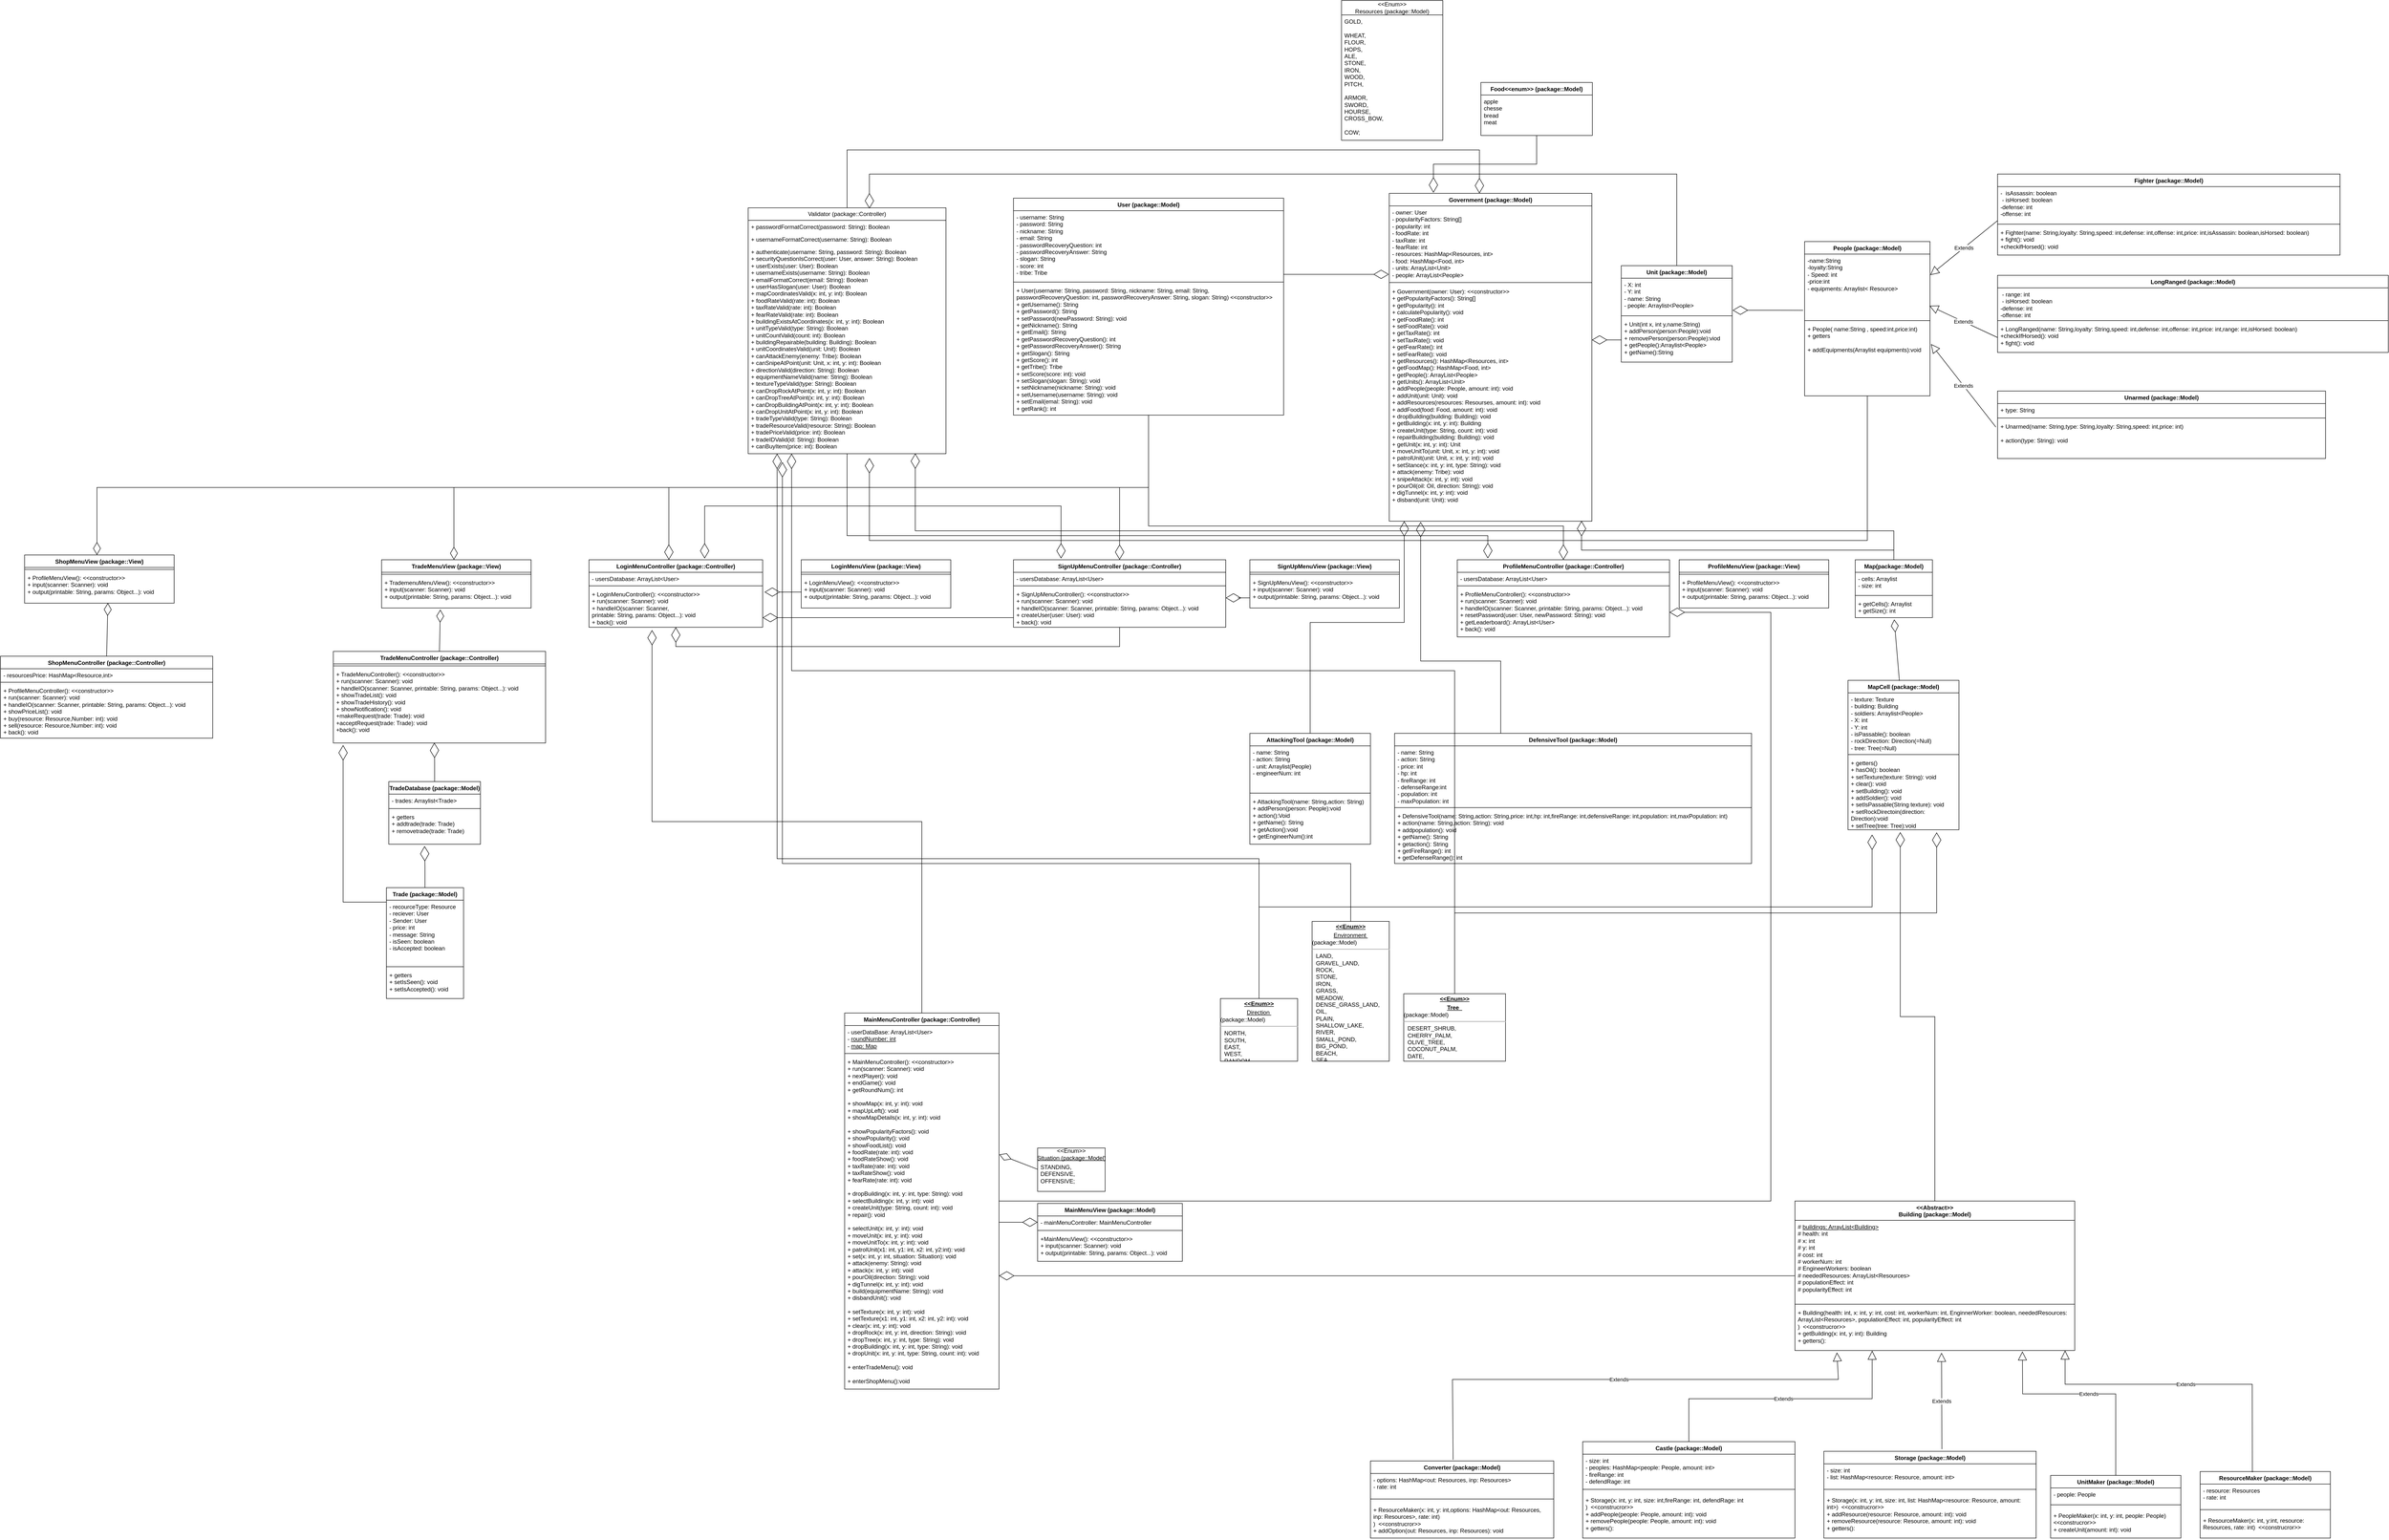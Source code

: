 <mxfile version="21.1.5" type="device">
  <diagram name="Page-1" id="dvLzf7H90kEHNtJA0GPW">
    <mxGraphModel dx="4291" dy="1705" grid="1" gridSize="10" guides="1" tooltips="1" connect="1" arrows="1" fold="1" page="1" pageScale="1" pageWidth="1169" pageHeight="827" math="0" shadow="0">
      <root>
        <mxCell id="0" />
        <mxCell id="1" parent="0" />
        <mxCell id="U1Gv_FfcPextctbKNLwn-1" value="User (package::Model)" style="swimlane;fontStyle=1;align=center;verticalAlign=top;childLayout=stackLayout;horizontal=1;startSize=26;horizontalStack=0;resizeParent=1;resizeParentMax=0;resizeLast=0;collapsible=1;marginBottom=0;whiteSpace=wrap;html=1;" parent="1" vertex="1">
          <mxGeometry x="200" y="40" width="560" height="450" as="geometry" />
        </mxCell>
        <mxCell id="U1Gv_FfcPextctbKNLwn-2" value="- username: String&lt;br&gt;- password: String&lt;br&gt;- nickname: String&amp;nbsp;&lt;br&gt;- email: String&lt;br&gt;- passwordRecoveryQuestion: int&lt;br&gt;- passwordRecoveryAnswer: String&lt;br&gt;- slogan: String&lt;br&gt;- score: int&lt;br&gt;- tribe: Tribe" style="text;strokeColor=none;fillColor=none;align=left;verticalAlign=top;spacingLeft=4;spacingRight=4;overflow=hidden;rotatable=0;points=[[0,0.5],[1,0.5]];portConstraint=eastwest;whiteSpace=wrap;html=1;" parent="U1Gv_FfcPextctbKNLwn-1" vertex="1">
          <mxGeometry y="26" width="560" height="144" as="geometry" />
        </mxCell>
        <mxCell id="U1Gv_FfcPextctbKNLwn-3" value="" style="line;strokeWidth=1;fillColor=none;align=left;verticalAlign=middle;spacingTop=-1;spacingLeft=3;spacingRight=3;rotatable=0;labelPosition=right;points=[];portConstraint=eastwest;strokeColor=inherit;" parent="U1Gv_FfcPextctbKNLwn-1" vertex="1">
          <mxGeometry y="170" width="560" height="8" as="geometry" />
        </mxCell>
        <mxCell id="U1Gv_FfcPextctbKNLwn-4" value="+ User(username: String, password: String, nickname: String, email: String, passwordRecoveryQuestion: int, passwordRecoveryAnswer: String, slogan: String) &amp;lt;&amp;lt;constructor&amp;gt;&amp;gt;&lt;br&gt;+ getUsername(): String&lt;br&gt;+ getPassword(): String&lt;br&gt;+ setPassword(newPassword: String): void&lt;br&gt;+ getNickname(): String&lt;br&gt;+ getEmail(): String&lt;br&gt;+ getPasswordRecoveryQuestion(): int&lt;br&gt;+ getPasswordRecoveryAnswer(): String&lt;br&gt;+ getSlogan(): String&lt;br&gt;+ getScore(): int&lt;br&gt;+ getTribe(): Tribe&lt;br&gt;+ setScore(score: int): void&lt;br&gt;+ setSlogan(slogan: String): void&lt;br&gt;+ setNickname(nickname: String): void&lt;br&gt;+ setUsername(username: String): void&lt;br&gt;+ setEmail(emal: String): void&lt;br&gt;+ getRank(): int&lt;br&gt;" style="text;strokeColor=none;fillColor=none;align=left;verticalAlign=top;spacingLeft=4;spacingRight=4;overflow=hidden;rotatable=0;points=[[0,0.5],[1,0.5]];portConstraint=eastwest;whiteSpace=wrap;html=1;" parent="U1Gv_FfcPextctbKNLwn-1" vertex="1">
          <mxGeometry y="178" width="560" height="272" as="geometry" />
        </mxCell>
        <mxCell id="4Wh8fy8Zaror-KThey_O-35" style="edgeStyle=elbowEdgeStyle;shape=connector;rounded=0;orthogonalLoop=1;jettySize=auto;elbow=vertical;html=1;labelBackgroundColor=default;strokeColor=default;strokeWidth=1;fontFamily=Helvetica;fontSize=11;fontColor=default;endArrow=diamondThin;endFill=0;startSize=0;endSize=29;" parent="1" source="4Wh8fy8Zaror-KThey_O-1" target="4Wh8fy8Zaror-KThey_O-18" edge="1">
          <mxGeometry relative="1" as="geometry">
            <Array as="points">
              <mxPoint x="-50" y="970" />
              <mxPoint x="-60" y="960" />
              <mxPoint x="-60" y="940" />
              <mxPoint x="-70" y="930" />
            </Array>
          </mxGeometry>
        </mxCell>
        <mxCell id="2edaJt5cyTgwaSRo7Xx--10" style="edgeStyle=elbowEdgeStyle;shape=connector;rounded=0;orthogonalLoop=1;jettySize=auto;elbow=vertical;html=1;labelBackgroundColor=default;strokeColor=default;strokeWidth=1;fontFamily=Helvetica;fontSize=11;fontColor=default;endArrow=diamondThin;endFill=0;startSize=0;endSize=29;" edge="1" parent="1" source="4Wh8fy8Zaror-KThey_O-1" target="4Wh8fy8Zaror-KThey_O-18">
          <mxGeometry relative="1" as="geometry">
            <Array as="points">
              <mxPoint x="-40" y="910" />
            </Array>
          </mxGeometry>
        </mxCell>
        <mxCell id="4Wh8fy8Zaror-KThey_O-1" value="SignUpMenuController (package::Controller)" style="swimlane;fontStyle=1;align=center;verticalAlign=top;childLayout=stackLayout;horizontal=1;startSize=26;horizontalStack=0;resizeParent=1;resizeParentMax=0;resizeLast=0;collapsible=1;marginBottom=0;whiteSpace=wrap;html=1;" parent="1" vertex="1">
          <mxGeometry x="200" y="790" width="440" height="140" as="geometry" />
        </mxCell>
        <mxCell id="4Wh8fy8Zaror-KThey_O-2" value="- usersDatabase: ArrayList&amp;lt;User&amp;gt;" style="text;strokeColor=none;fillColor=none;align=left;verticalAlign=top;spacingLeft=4;spacingRight=4;overflow=hidden;rotatable=0;points=[[0,0.5],[1,0.5]];portConstraint=eastwest;whiteSpace=wrap;html=1;" parent="4Wh8fy8Zaror-KThey_O-1" vertex="1">
          <mxGeometry y="26" width="440" height="24" as="geometry" />
        </mxCell>
        <mxCell id="4Wh8fy8Zaror-KThey_O-3" value="" style="line;strokeWidth=1;fillColor=none;align=left;verticalAlign=middle;spacingTop=-1;spacingLeft=3;spacingRight=3;rotatable=0;labelPosition=right;points=[];portConstraint=eastwest;strokeColor=inherit;" parent="4Wh8fy8Zaror-KThey_O-1" vertex="1">
          <mxGeometry y="50" width="440" height="8" as="geometry" />
        </mxCell>
        <mxCell id="4Wh8fy8Zaror-KThey_O-4" value="+ SignUpMenuController(): &amp;lt;&amp;lt;constructor&amp;gt;&amp;gt;&lt;br&gt;+ run(scanner: Scanner): void&lt;br&gt;+ handleIO(scanner: Scanner,&amp;nbsp;printable: String, params: Object...): void&lt;br&gt;+ createUser(user: User): void&lt;br&gt;+ back(): void" style="text;strokeColor=none;fillColor=none;align=left;verticalAlign=top;spacingLeft=4;spacingRight=4;overflow=hidden;rotatable=0;points=[[0,0.5],[1,0.5]];portConstraint=eastwest;whiteSpace=wrap;html=1;" parent="4Wh8fy8Zaror-KThey_O-1" vertex="1">
          <mxGeometry y="58" width="440" height="82" as="geometry" />
        </mxCell>
        <mxCell id="4Wh8fy8Zaror-KThey_O-5" value="SignUpMenuView (package::View)" style="swimlane;fontStyle=1;align=center;verticalAlign=top;childLayout=stackLayout;horizontal=1;startSize=26;horizontalStack=0;resizeParent=1;resizeParentMax=0;resizeLast=0;collapsible=1;marginBottom=0;whiteSpace=wrap;html=1;" parent="1" vertex="1">
          <mxGeometry x="690" y="790" width="310" height="100" as="geometry" />
        </mxCell>
        <mxCell id="4Wh8fy8Zaror-KThey_O-6" value="" style="line;strokeWidth=1;fillColor=none;align=left;verticalAlign=middle;spacingTop=-1;spacingLeft=3;spacingRight=3;rotatable=0;labelPosition=right;points=[];portConstraint=eastwest;strokeColor=inherit;" parent="4Wh8fy8Zaror-KThey_O-5" vertex="1">
          <mxGeometry y="26" width="310" height="8" as="geometry" />
        </mxCell>
        <mxCell id="4Wh8fy8Zaror-KThey_O-7" value="+ SignUpMenuView(): &amp;lt;&amp;lt;constructor&amp;gt;&amp;gt;&lt;br&gt;+ input(scanner: Scanner): void&lt;br&gt;+ output(printable: String, params: Object...): void" style="text;strokeColor=none;fillColor=none;align=left;verticalAlign=top;spacingLeft=4;spacingRight=4;overflow=hidden;rotatable=0;points=[[0,0.5],[1,0.5]];portConstraint=eastwest;whiteSpace=wrap;html=1;" parent="4Wh8fy8Zaror-KThey_O-5" vertex="1">
          <mxGeometry y="34" width="310" height="66" as="geometry" />
        </mxCell>
        <mxCell id="4Wh8fy8Zaror-KThey_O-8" value="ProfileMenuController (package::Controller)" style="swimlane;fontStyle=1;align=center;verticalAlign=top;childLayout=stackLayout;horizontal=1;startSize=26;horizontalStack=0;resizeParent=1;resizeParentMax=0;resizeLast=0;collapsible=1;marginBottom=0;whiteSpace=wrap;html=1;" parent="1" vertex="1">
          <mxGeometry x="1120" y="790" width="440" height="160" as="geometry" />
        </mxCell>
        <mxCell id="4Wh8fy8Zaror-KThey_O-9" value="- usersDatabase: ArrayList&amp;lt;User&amp;gt;" style="text;strokeColor=none;fillColor=none;align=left;verticalAlign=top;spacingLeft=4;spacingRight=4;overflow=hidden;rotatable=0;points=[[0,0.5],[1,0.5]];portConstraint=eastwest;whiteSpace=wrap;html=1;" parent="4Wh8fy8Zaror-KThey_O-8" vertex="1">
          <mxGeometry y="26" width="440" height="24" as="geometry" />
        </mxCell>
        <mxCell id="4Wh8fy8Zaror-KThey_O-10" value="" style="line;strokeWidth=1;fillColor=none;align=left;verticalAlign=middle;spacingTop=-1;spacingLeft=3;spacingRight=3;rotatable=0;labelPosition=right;points=[];portConstraint=eastwest;strokeColor=inherit;" parent="4Wh8fy8Zaror-KThey_O-8" vertex="1">
          <mxGeometry y="50" width="440" height="8" as="geometry" />
        </mxCell>
        <mxCell id="4Wh8fy8Zaror-KThey_O-11" value="+ ProfileMenuController(): &amp;lt;&amp;lt;constructor&amp;gt;&amp;gt;&lt;br&gt;+ run(scanner: Scanner): void&lt;br&gt;+ handleIO(scanner: Scanner,&amp;nbsp;printable: String, params: Object...): void&lt;br&gt;+ resetPassword(user: User, newPassword: String): void&lt;br&gt;+ getLeaderboard(): ArrayList&amp;lt;User&amp;gt;&lt;br&gt;+ back(): void" style="text;strokeColor=none;fillColor=none;align=left;verticalAlign=top;spacingLeft=4;spacingRight=4;overflow=hidden;rotatable=0;points=[[0,0.5],[1,0.5]];portConstraint=eastwest;whiteSpace=wrap;html=1;" parent="4Wh8fy8Zaror-KThey_O-8" vertex="1">
          <mxGeometry y="58" width="440" height="102" as="geometry" />
        </mxCell>
        <mxCell id="4Wh8fy8Zaror-KThey_O-12" value="ProfileMenuView (package::View)" style="swimlane;fontStyle=1;align=center;verticalAlign=top;childLayout=stackLayout;horizontal=1;startSize=26;horizontalStack=0;resizeParent=1;resizeParentMax=0;resizeLast=0;collapsible=1;marginBottom=0;whiteSpace=wrap;html=1;" parent="1" vertex="1">
          <mxGeometry x="1580" y="790" width="310" height="100" as="geometry" />
        </mxCell>
        <mxCell id="4Wh8fy8Zaror-KThey_O-13" value="" style="line;strokeWidth=1;fillColor=none;align=left;verticalAlign=middle;spacingTop=-1;spacingLeft=3;spacingRight=3;rotatable=0;labelPosition=right;points=[];portConstraint=eastwest;strokeColor=inherit;" parent="4Wh8fy8Zaror-KThey_O-12" vertex="1">
          <mxGeometry y="26" width="310" height="8" as="geometry" />
        </mxCell>
        <mxCell id="4Wh8fy8Zaror-KThey_O-14" value="+ ProfileMenuView(): &amp;lt;&amp;lt;constructor&amp;gt;&amp;gt;&lt;br&gt;+ input(scanner: Scanner): void&lt;br&gt;+ output(printable: String, params: Object...): void" style="text;strokeColor=none;fillColor=none;align=left;verticalAlign=top;spacingLeft=4;spacingRight=4;overflow=hidden;rotatable=0;points=[[0,0.5],[1,0.5]];portConstraint=eastwest;whiteSpace=wrap;html=1;" parent="4Wh8fy8Zaror-KThey_O-12" vertex="1">
          <mxGeometry y="34" width="310" height="66" as="geometry" />
        </mxCell>
        <mxCell id="4Wh8fy8Zaror-KThey_O-15" value="LoginMenuController (package::Controller)" style="swimlane;fontStyle=1;align=center;verticalAlign=top;childLayout=stackLayout;horizontal=1;startSize=26;horizontalStack=0;resizeParent=1;resizeParentMax=0;resizeLast=0;collapsible=1;marginBottom=0;whiteSpace=wrap;html=1;" parent="1" vertex="1">
          <mxGeometry x="-680" y="790" width="360" height="140" as="geometry" />
        </mxCell>
        <mxCell id="4Wh8fy8Zaror-KThey_O-16" value="- usersDatabase: ArrayList&amp;lt;User&amp;gt;" style="text;strokeColor=none;fillColor=none;align=left;verticalAlign=top;spacingLeft=4;spacingRight=4;overflow=hidden;rotatable=0;points=[[0,0.5],[1,0.5]];portConstraint=eastwest;whiteSpace=wrap;html=1;" parent="4Wh8fy8Zaror-KThey_O-15" vertex="1">
          <mxGeometry y="26" width="360" height="24" as="geometry" />
        </mxCell>
        <mxCell id="4Wh8fy8Zaror-KThey_O-17" value="" style="line;strokeWidth=1;fillColor=none;align=left;verticalAlign=middle;spacingTop=-1;spacingLeft=3;spacingRight=3;rotatable=0;labelPosition=right;points=[];portConstraint=eastwest;strokeColor=inherit;" parent="4Wh8fy8Zaror-KThey_O-15" vertex="1">
          <mxGeometry y="50" width="360" height="8" as="geometry" />
        </mxCell>
        <mxCell id="4Wh8fy8Zaror-KThey_O-18" value="+ LoginMenuController(): &amp;lt;&amp;lt;constructor&amp;gt;&amp;gt;&lt;br&gt;+ run(scanner: Scanner): void&lt;br&gt;+ handleIO(scanner: Scanner,&amp;nbsp;&lt;br&gt;printable: String, params: Object...): void&lt;br&gt;+ back(): void" style="text;strokeColor=none;fillColor=none;align=left;verticalAlign=top;spacingLeft=4;spacingRight=4;overflow=hidden;rotatable=0;points=[[0,0.5],[1,0.5]];portConstraint=eastwest;whiteSpace=wrap;html=1;" parent="4Wh8fy8Zaror-KThey_O-15" vertex="1">
          <mxGeometry y="58" width="360" height="82" as="geometry" />
        </mxCell>
        <mxCell id="4Wh8fy8Zaror-KThey_O-19" value="LoginMenuView (package::View)" style="swimlane;fontStyle=1;align=center;verticalAlign=top;childLayout=stackLayout;horizontal=1;startSize=26;horizontalStack=0;resizeParent=1;resizeParentMax=0;resizeLast=0;collapsible=1;marginBottom=0;whiteSpace=wrap;html=1;" parent="1" vertex="1">
          <mxGeometry x="-240" y="790" width="310" height="100" as="geometry" />
        </mxCell>
        <mxCell id="4Wh8fy8Zaror-KThey_O-20" value="" style="line;strokeWidth=1;fillColor=none;align=left;verticalAlign=middle;spacingTop=-1;spacingLeft=3;spacingRight=3;rotatable=0;labelPosition=right;points=[];portConstraint=eastwest;strokeColor=inherit;" parent="4Wh8fy8Zaror-KThey_O-19" vertex="1">
          <mxGeometry y="26" width="310" height="8" as="geometry" />
        </mxCell>
        <mxCell id="4Wh8fy8Zaror-KThey_O-21" value="+ LoginMenuView(): &amp;lt;&amp;lt;constructor&amp;gt;&amp;gt;&lt;br&gt;+ input(scanner: Scanner): void&lt;br&gt;+ output(printable: String, params: Object...): void" style="text;strokeColor=none;fillColor=none;align=left;verticalAlign=top;spacingLeft=4;spacingRight=4;overflow=hidden;rotatable=0;points=[[0,0.5],[1,0.5]];portConstraint=eastwest;whiteSpace=wrap;html=1;" parent="4Wh8fy8Zaror-KThey_O-19" vertex="1">
          <mxGeometry y="34" width="310" height="66" as="geometry" />
        </mxCell>
        <mxCell id="4Wh8fy8Zaror-KThey_O-23" style="edgeStyle=elbowEdgeStyle;shape=connector;rounded=0;orthogonalLoop=1;jettySize=auto;elbow=vertical;html=1;entryX=1.011;entryY=0.12;entryDx=0;entryDy=0;entryPerimeter=0;labelBackgroundColor=default;strokeColor=default;strokeWidth=1;fontFamily=Helvetica;fontSize=11;fontColor=default;endArrow=diamondThin;endFill=0;startSize=0;endSize=29;" parent="1" source="4Wh8fy8Zaror-KThey_O-21" target="4Wh8fy8Zaror-KThey_O-18" edge="1">
          <mxGeometry relative="1" as="geometry">
            <Array as="points">
              <mxPoint x="-300" y="857" />
            </Array>
          </mxGeometry>
        </mxCell>
        <mxCell id="4Wh8fy8Zaror-KThey_O-24" style="edgeStyle=elbowEdgeStyle;shape=connector;rounded=0;orthogonalLoop=1;jettySize=auto;elbow=vertical;html=1;labelBackgroundColor=default;strokeColor=default;strokeWidth=1;fontFamily=Helvetica;fontSize=11;fontColor=default;endArrow=diamondThin;endFill=0;startSize=0;endSize=29;" parent="1" source="4Wh8fy8Zaror-KThey_O-7" target="4Wh8fy8Zaror-KThey_O-4" edge="1">
          <mxGeometry relative="1" as="geometry" />
        </mxCell>
        <mxCell id="4Wh8fy8Zaror-KThey_O-36" style="edgeStyle=elbowEdgeStyle;shape=connector;rounded=0;orthogonalLoop=1;jettySize=auto;elbow=vertical;html=1;entryX=0.46;entryY=0;entryDx=0;entryDy=0;entryPerimeter=0;labelBackgroundColor=default;strokeColor=default;strokeWidth=1;fontFamily=Helvetica;fontSize=11;fontColor=default;endArrow=diamondThin;endFill=0;startSize=0;endSize=29;" parent="1" source="U1Gv_FfcPextctbKNLwn-4" target="4Wh8fy8Zaror-KThey_O-15" edge="1">
          <mxGeometry relative="1" as="geometry" />
        </mxCell>
        <mxCell id="4Wh8fy8Zaror-KThey_O-37" style="edgeStyle=elbowEdgeStyle;shape=connector;rounded=0;orthogonalLoop=1;jettySize=auto;elbow=vertical;html=1;labelBackgroundColor=default;strokeColor=default;strokeWidth=1;fontFamily=Helvetica;fontSize=11;fontColor=default;endArrow=diamondThin;endFill=0;startSize=0;endSize=29;" parent="1" source="U1Gv_FfcPextctbKNLwn-4" target="4Wh8fy8Zaror-KThey_O-1" edge="1">
          <mxGeometry relative="1" as="geometry" />
        </mxCell>
        <mxCell id="4Wh8fy8Zaror-KThey_O-38" style="edgeStyle=elbowEdgeStyle;shape=connector;rounded=0;orthogonalLoop=1;jettySize=auto;elbow=vertical;html=1;labelBackgroundColor=default;strokeColor=default;strokeWidth=1;fontFamily=Helvetica;fontSize=11;fontColor=default;endArrow=diamondThin;endFill=0;startSize=0;endSize=29;" parent="1" source="U1Gv_FfcPextctbKNLwn-4" target="4Wh8fy8Zaror-KThey_O-8" edge="1">
          <mxGeometry relative="1" as="geometry">
            <Array as="points">
              <mxPoint x="920" y="720" />
            </Array>
          </mxGeometry>
        </mxCell>
        <mxCell id="4Wh8fy8Zaror-KThey_O-43" style="edgeStyle=elbowEdgeStyle;shape=connector;rounded=0;orthogonalLoop=1;jettySize=auto;elbow=vertical;html=1;entryX=0.666;entryY=-0.019;entryDx=0;entryDy=0;entryPerimeter=0;labelBackgroundColor=default;strokeColor=default;strokeWidth=1;fontFamily=Helvetica;fontSize=11;fontColor=default;endArrow=diamondThin;endFill=0;startSize=0;endSize=29;" parent="1" source="4Wh8fy8Zaror-KThey_O-39" target="4Wh8fy8Zaror-KThey_O-15" edge="1">
          <mxGeometry relative="1" as="geometry" />
        </mxCell>
        <mxCell id="4Wh8fy8Zaror-KThey_O-39" value="Validator&amp;nbsp;(package::Controller)" style="swimlane;fontStyle=0;childLayout=stackLayout;horizontal=1;startSize=26;fillColor=none;horizontalStack=0;resizeParent=1;resizeParentMax=0;resizeLast=0;collapsible=1;marginBottom=0;whiteSpace=wrap;html=1;" parent="1" vertex="1">
          <mxGeometry x="-350" y="60" width="410" height="510" as="geometry" />
        </mxCell>
        <mxCell id="4Wh8fy8Zaror-KThey_O-40" value="+ passwordFormatCorrect(password: String): Boolean" style="text;strokeColor=none;fillColor=none;align=left;verticalAlign=top;spacingLeft=4;spacingRight=4;overflow=hidden;rotatable=0;points=[[0,0.5],[1,0.5]];portConstraint=eastwest;whiteSpace=wrap;html=1;" parent="4Wh8fy8Zaror-KThey_O-39" vertex="1">
          <mxGeometry y="26" width="410" height="26" as="geometry" />
        </mxCell>
        <mxCell id="4Wh8fy8Zaror-KThey_O-41" value="+ usernameFormatCorrect(username: String): Boolean" style="text;strokeColor=none;fillColor=none;align=left;verticalAlign=top;spacingLeft=4;spacingRight=4;overflow=hidden;rotatable=0;points=[[0,0.5],[1,0.5]];portConstraint=eastwest;whiteSpace=wrap;html=1;" parent="4Wh8fy8Zaror-KThey_O-39" vertex="1">
          <mxGeometry y="52" width="410" height="26" as="geometry" />
        </mxCell>
        <mxCell id="4Wh8fy8Zaror-KThey_O-42" value="+ authenticate(username: String, password: String): Boolean&lt;br&gt;+ securityQuestionIsCorrect(user: User, answer: String): Boolean&lt;br&gt;+ userExists(user: User): Boolean&lt;br&gt;+ usernameExists(username: String): Boolean&lt;br&gt;+ emailFormatCorrect(email: String): Boolean&lt;br&gt;+ userHasSlogan(user: User): Boolean&lt;br&gt;+ mapCoordinatesValid(x: int, y: int): Boolean&lt;br&gt;+ foodRateValid(rate: int): Boolean&lt;br&gt;+ taxRateValid(rate: int): Boolean&lt;br&gt;+ fearRateValid(rate: int): Boolean&lt;br&gt;+ buildingExistsAtCoordinates(x: int, y: int): Boolean&lt;br&gt;+ unitTypeValid(type: String): Boolean&lt;br&gt;+ unitCountValid(count: int): Boolean&lt;br&gt;+ buildingRepairable(building: Building): Boolean&lt;br&gt;+ unitCoordinatesValid(unit: Unit): Boolean&lt;br&gt;+ canAttackEnemy(enemy: Tribe): Boolean&lt;br&gt;+ canSnipeAtPoint(unit: Unit, x: int, y: int): Boolean&lt;br&gt;+ directionValid(direction: String): Boolean&lt;br&gt;+ equipmentNameValid(name: String): Boolean&lt;br&gt;+ textureTypeValid(type: String): Boolean&lt;br&gt;+ canDropRockAtPoint(x: int, y: int): Boolean&lt;br&gt;+ canDropTreeAtPoint(x: int, y: int): Boolean&lt;br&gt;+ canDropBuildingAtPoint(x: int, y: int): Boolean&lt;br&gt;+ canDropUnitAtPoint(x: int, y: int): Boolean&lt;br&gt;+ tradeTypeValid(type: String): Boolean&lt;br&gt;+ tradeResourceValid(resource: String): Boolean&lt;br&gt;+ tradePriceValid(price: int): Boolean&lt;br&gt;+ tradeIDValid(id: String): Boolean&lt;br&gt;+ canBuyItem(price: int): Boolean&lt;br&gt;" style="text;strokeColor=none;fillColor=none;align=left;verticalAlign=top;spacingLeft=4;spacingRight=4;overflow=hidden;rotatable=0;points=[[0,0.5],[1,0.5]];portConstraint=eastwest;whiteSpace=wrap;html=1;" parent="4Wh8fy8Zaror-KThey_O-39" vertex="1">
          <mxGeometry y="78" width="410" height="432" as="geometry" />
        </mxCell>
        <mxCell id="4Wh8fy8Zaror-KThey_O-44" style="edgeStyle=elbowEdgeStyle;shape=connector;rounded=0;orthogonalLoop=1;jettySize=auto;elbow=vertical;html=1;entryX=0.224;entryY=-0.019;entryDx=0;entryDy=0;entryPerimeter=0;labelBackgroundColor=default;strokeColor=default;strokeWidth=1;fontFamily=Helvetica;fontSize=11;fontColor=default;endArrow=diamondThin;endFill=0;startSize=0;endSize=29;" parent="1" source="4Wh8fy8Zaror-KThey_O-42" target="4Wh8fy8Zaror-KThey_O-1" edge="1">
          <mxGeometry relative="1" as="geometry" />
        </mxCell>
        <mxCell id="4Wh8fy8Zaror-KThey_O-45" style="edgeStyle=elbowEdgeStyle;shape=connector;rounded=0;orthogonalLoop=1;jettySize=auto;elbow=vertical;html=1;entryX=0.144;entryY=-0.018;entryDx=0;entryDy=0;entryPerimeter=0;labelBackgroundColor=default;strokeColor=default;strokeWidth=1;fontFamily=Helvetica;fontSize=11;fontColor=default;endArrow=diamondThin;endFill=0;startSize=0;endSize=29;" parent="1" source="4Wh8fy8Zaror-KThey_O-42" target="4Wh8fy8Zaror-KThey_O-8" edge="1">
          <mxGeometry relative="1" as="geometry">
            <Array as="points">
              <mxPoint x="890" y="740" />
            </Array>
          </mxGeometry>
        </mxCell>
        <mxCell id="4Wh8fy8Zaror-KThey_O-50" style="edgeStyle=elbowEdgeStyle;shape=connector;rounded=0;orthogonalLoop=1;jettySize=auto;elbow=vertical;html=1;labelBackgroundColor=default;strokeColor=default;strokeWidth=1;fontFamily=Helvetica;fontSize=11;fontColor=default;endArrow=diamondThin;endFill=0;startSize=0;endSize=29;entryX=-0.002;entryY=0.922;entryDx=0;entryDy=0;entryPerimeter=0;" parent="1" source="U1Gv_FfcPextctbKNLwn-2" target="2edaJt5cyTgwaSRo7Xx--18" edge="1">
          <mxGeometry relative="1" as="geometry">
            <mxPoint x="960" y="197" as="targetPoint" />
          </mxGeometry>
        </mxCell>
        <mxCell id="4Wh8fy8Zaror-KThey_O-51" style="edgeStyle=elbowEdgeStyle;shape=connector;rounded=0;orthogonalLoop=1;jettySize=auto;elbow=vertical;html=1;entryX=0.445;entryY=0;entryDx=0;entryDy=0;entryPerimeter=0;labelBackgroundColor=default;strokeColor=default;strokeWidth=1;fontFamily=Helvetica;fontSize=11;fontColor=default;endArrow=diamondThin;endFill=0;startSize=0;endSize=29;exitX=0.5;exitY=0;exitDx=0;exitDy=0;" parent="1" source="4Wh8fy8Zaror-KThey_O-39" target="2edaJt5cyTgwaSRo7Xx--17" edge="1">
          <mxGeometry relative="1" as="geometry">
            <Array as="points">
              <mxPoint x="360" y="-60" />
            </Array>
            <mxPoint x="1114.28" y="37.42" as="targetPoint" />
          </mxGeometry>
        </mxCell>
        <mxCell id="4Wh8fy8Zaror-KThey_O-73" style="edgeStyle=elbowEdgeStyle;shape=connector;rounded=0;orthogonalLoop=1;jettySize=auto;elbow=vertical;html=1;entryX=0.613;entryY=0.003;entryDx=0;entryDy=0;labelBackgroundColor=default;strokeColor=default;strokeWidth=1;fontFamily=Helvetica;fontSize=11;fontColor=default;endArrow=diamondThin;endFill=0;startSize=0;endSize=29;entryPerimeter=0;" parent="1" source="4Wh8fy8Zaror-KThey_O-52" target="4Wh8fy8Zaror-KThey_O-39" edge="1">
          <mxGeometry relative="1" as="geometry">
            <Array as="points">
              <mxPoint x="1260" y="-10" />
              <mxPoint x="-140" y="20" />
              <mxPoint x="690" y="-160" />
            </Array>
          </mxGeometry>
        </mxCell>
        <mxCell id="4Wh8fy8Zaror-KThey_O-52" value="Unit (package::Model)" style="swimlane;fontStyle=1;align=center;verticalAlign=top;childLayout=stackLayout;horizontal=1;startSize=26;horizontalStack=0;resizeParent=1;resizeParentMax=0;resizeLast=0;collapsible=1;marginBottom=0;whiteSpace=wrap;html=1;" parent="1" vertex="1">
          <mxGeometry x="1460" y="180" width="230" height="200" as="geometry" />
        </mxCell>
        <mxCell id="4Wh8fy8Zaror-KThey_O-53" value="- X: int&lt;br&gt;- Y: int&lt;br&gt;- name: String&lt;br&gt;- people: Arraylist&amp;lt;People&amp;gt;" style="text;strokeColor=none;fillColor=none;align=left;verticalAlign=top;spacingLeft=4;spacingRight=4;overflow=hidden;rotatable=0;points=[[0,0.5],[1,0.5]];portConstraint=eastwest;whiteSpace=wrap;html=1;" parent="4Wh8fy8Zaror-KThey_O-52" vertex="1">
          <mxGeometry y="26" width="230" height="74" as="geometry" />
        </mxCell>
        <mxCell id="4Wh8fy8Zaror-KThey_O-54" value="" style="line;strokeWidth=1;fillColor=none;align=left;verticalAlign=middle;spacingTop=-1;spacingLeft=3;spacingRight=3;rotatable=0;labelPosition=right;points=[];portConstraint=eastwest;strokeColor=inherit;" parent="4Wh8fy8Zaror-KThey_O-52" vertex="1">
          <mxGeometry y="100" width="230" height="8" as="geometry" />
        </mxCell>
        <mxCell id="4Wh8fy8Zaror-KThey_O-55" value="+ Unit(int x, int y,name:String)&lt;br&gt;+ addPerson(person:People):void&lt;br&gt;+ removePerson(person:People):viod&lt;br&gt;+ getPeople():Arraylist&amp;lt;People&amp;gt;&lt;br&gt;+ getName():String" style="text;strokeColor=none;fillColor=none;align=left;verticalAlign=top;spacingLeft=4;spacingRight=4;overflow=hidden;rotatable=0;points=[[0,0.5],[1,0.5]];portConstraint=eastwest;whiteSpace=wrap;html=1;" parent="4Wh8fy8Zaror-KThey_O-52" vertex="1">
          <mxGeometry y="108" width="230" height="92" as="geometry" />
        </mxCell>
        <mxCell id="4Wh8fy8Zaror-KThey_O-75" style="edgeStyle=elbowEdgeStyle;shape=connector;rounded=0;orthogonalLoop=1;jettySize=auto;elbow=vertical;html=1;labelBackgroundColor=default;strokeColor=default;strokeWidth=1;fontFamily=Helvetica;fontSize=11;fontColor=default;endArrow=diamondThin;endFill=0;startSize=0;endSize=29;entryX=0.613;entryY=1.021;entryDx=0;entryDy=0;entryPerimeter=0;" parent="1" source="ZhqlqIyj42u8EkGPUcVH-4" target="4Wh8fy8Zaror-KThey_O-42" edge="1">
          <mxGeometry relative="1" as="geometry">
            <Array as="points">
              <mxPoint x="940" y="750" />
            </Array>
            <mxPoint x="1970" y="460" as="sourcePoint" />
          </mxGeometry>
        </mxCell>
        <mxCell id="4Wh8fy8Zaror-KThey_O-61" style="edgeStyle=elbowEdgeStyle;shape=connector;rounded=0;orthogonalLoop=1;jettySize=auto;elbow=vertical;html=1;entryX=1.004;entryY=0.896;entryDx=0;entryDy=0;entryPerimeter=0;labelBackgroundColor=default;strokeColor=default;strokeWidth=1;fontFamily=Helvetica;fontSize=11;fontColor=default;endArrow=diamondThin;endFill=0;startSize=0;endSize=29;exitX=-0.012;exitY=0.87;exitDx=0;exitDy=0;exitPerimeter=0;" parent="1" source="ZhqlqIyj42u8EkGPUcVH-2" target="4Wh8fy8Zaror-KThey_O-53" edge="1">
          <mxGeometry relative="1" as="geometry">
            <mxPoint x="1830" y="271.455" as="sourcePoint" />
          </mxGeometry>
        </mxCell>
        <mxCell id="4Wh8fy8Zaror-KThey_O-72" style="edgeStyle=elbowEdgeStyle;shape=connector;rounded=0;orthogonalLoop=1;jettySize=auto;elbow=vertical;html=1;labelBackgroundColor=default;strokeColor=default;strokeWidth=1;fontFamily=Helvetica;fontSize=11;fontColor=default;endArrow=diamondThin;endFill=0;startSize=0;endSize=29;entryX=0.949;entryY=0.999;entryDx=0;entryDy=0;entryPerimeter=0;" parent="1" source="4Wh8fy8Zaror-KThey_O-62" target="2edaJt5cyTgwaSRo7Xx--20" edge="1">
          <mxGeometry relative="1" as="geometry">
            <mxPoint x="1105" y="556" as="targetPoint" />
            <Array as="points">
              <mxPoint x="1700" y="770" />
            </Array>
          </mxGeometry>
        </mxCell>
        <mxCell id="4Wh8fy8Zaror-KThey_O-74" style="edgeStyle=elbowEdgeStyle;shape=connector;rounded=0;orthogonalLoop=1;jettySize=auto;elbow=vertical;html=1;entryX=0.845;entryY=0.999;entryDx=0;entryDy=0;entryPerimeter=0;labelBackgroundColor=default;strokeColor=default;strokeWidth=1;fontFamily=Helvetica;fontSize=11;fontColor=default;endArrow=diamondThin;endFill=0;startSize=0;endSize=29;" parent="1" source="4Wh8fy8Zaror-KThey_O-62" target="4Wh8fy8Zaror-KThey_O-42" edge="1">
          <mxGeometry relative="1" as="geometry">
            <Array as="points">
              <mxPoint x="1000" y="730" />
              <mxPoint x="1000" y="660" />
            </Array>
          </mxGeometry>
        </mxCell>
        <mxCell id="4Wh8fy8Zaror-KThey_O-62" value="Map(package::Model)" style="swimlane;fontStyle=1;align=center;verticalAlign=top;childLayout=stackLayout;horizontal=1;startSize=26;horizontalStack=0;resizeParent=1;resizeParentMax=0;resizeLast=0;collapsible=1;marginBottom=0;whiteSpace=wrap;html=1;" parent="1" vertex="1">
          <mxGeometry x="1945" y="790" width="160" height="120" as="geometry">
            <mxRectangle x="770" width="60" height="30" as="alternateBounds" />
          </mxGeometry>
        </mxCell>
        <mxCell id="4Wh8fy8Zaror-KThey_O-63" value="- cells: Arraylist&lt;br&gt;- size: int" style="text;strokeColor=none;fillColor=none;align=left;verticalAlign=top;spacingLeft=4;spacingRight=4;overflow=hidden;rotatable=0;points=[[0,0.5],[1,0.5]];portConstraint=eastwest;whiteSpace=wrap;html=1;" parent="4Wh8fy8Zaror-KThey_O-62" vertex="1">
          <mxGeometry y="26" width="160" height="44" as="geometry" />
        </mxCell>
        <mxCell id="4Wh8fy8Zaror-KThey_O-64" value="" style="line;strokeWidth=1;fillColor=none;align=left;verticalAlign=middle;spacingTop=-1;spacingLeft=3;spacingRight=3;rotatable=0;labelPosition=right;points=[];portConstraint=eastwest;strokeColor=inherit;" parent="4Wh8fy8Zaror-KThey_O-62" vertex="1">
          <mxGeometry y="70" width="160" height="8" as="geometry" />
        </mxCell>
        <mxCell id="4Wh8fy8Zaror-KThey_O-65" value="+ getCells(): Arraylist&lt;br&gt;+ getSize(): int" style="text;strokeColor=none;fillColor=none;align=left;verticalAlign=top;spacingLeft=4;spacingRight=4;overflow=hidden;rotatable=0;points=[[0,0.5],[1,0.5]];portConstraint=eastwest;whiteSpace=wrap;html=1;" parent="4Wh8fy8Zaror-KThey_O-62" vertex="1">
          <mxGeometry y="78" width="160" height="42" as="geometry" />
        </mxCell>
        <mxCell id="4Wh8fy8Zaror-KThey_O-66" value="MapCell (package::Model)" style="swimlane;fontStyle=1;align=center;verticalAlign=top;childLayout=stackLayout;horizontal=1;startSize=26;horizontalStack=0;resizeParent=1;resizeParentMax=0;resizeLast=0;collapsible=1;marginBottom=0;whiteSpace=wrap;html=1;" parent="1" vertex="1">
          <mxGeometry x="1930" y="1040" width="230" height="310" as="geometry" />
        </mxCell>
        <mxCell id="4Wh8fy8Zaror-KThey_O-67" value="- texture: Texture&lt;br style=&quot;border-color: var(--border-color);&quot;&gt;- building: Building&lt;br style=&quot;border-color: var(--border-color);&quot;&gt;- soldiers: Arraylist&amp;lt;People&amp;gt;&lt;br style=&quot;border-color: var(--border-color);&quot;&gt;- X: int&lt;br style=&quot;border-color: var(--border-color);&quot;&gt;- Y: int&lt;br&gt;- isPassable(): boolean&lt;br&gt;- rockDirection: Direction(=Null)&lt;br&gt;- tree: Tree(=Null)" style="text;strokeColor=none;fillColor=none;align=left;verticalAlign=top;spacingLeft=4;spacingRight=4;overflow=hidden;rotatable=0;points=[[0,0.5],[1,0.5]];portConstraint=eastwest;whiteSpace=wrap;html=1;" parent="4Wh8fy8Zaror-KThey_O-66" vertex="1">
          <mxGeometry y="26" width="230" height="124" as="geometry" />
        </mxCell>
        <mxCell id="4Wh8fy8Zaror-KThey_O-68" value="" style="line;strokeWidth=1;fillColor=none;align=left;verticalAlign=middle;spacingTop=-1;spacingLeft=3;spacingRight=3;rotatable=0;labelPosition=right;points=[];portConstraint=eastwest;strokeColor=inherit;" parent="4Wh8fy8Zaror-KThey_O-66" vertex="1">
          <mxGeometry y="150" width="230" height="8" as="geometry" />
        </mxCell>
        <mxCell id="4Wh8fy8Zaror-KThey_O-69" value="+ getters()&lt;br style=&quot;border-color: var(--border-color);&quot;&gt;+ hasOil(): boolean&lt;br&gt;+ setTexture(texture: String): void&lt;br&gt;+ clear(): void&lt;br&gt;+ setBuilding(): void&lt;br&gt;+ addSoldier(): void&lt;br&gt;+ setIsPassable(String texture): void&lt;br&gt;+ setRockDirectoin(direction: Direction):void&lt;br&gt;+ setTree(tree: Tree):void" style="text;strokeColor=none;fillColor=none;align=left;verticalAlign=top;spacingLeft=4;spacingRight=4;overflow=hidden;rotatable=0;points=[[0,0.5],[1,0.5]];portConstraint=eastwest;whiteSpace=wrap;html=1;" parent="4Wh8fy8Zaror-KThey_O-66" vertex="1">
          <mxGeometry y="158" width="230" height="152" as="geometry" />
        </mxCell>
        <mxCell id="4Wh8fy8Zaror-KThey_O-70" value="" style="endArrow=diamondThin;endFill=0;endSize=24;html=1;rounded=0;exitX=0.463;exitY=0.003;exitDx=0;exitDy=0;exitPerimeter=0;entryX=0.505;entryY=1.09;entryDx=0;entryDy=0;entryPerimeter=0;" parent="1" source="4Wh8fy8Zaror-KThey_O-66" target="4Wh8fy8Zaror-KThey_O-65" edge="1">
          <mxGeometry width="160" relative="1" as="geometry">
            <mxPoint x="1945" y="960" as="sourcePoint" />
            <mxPoint x="2105" y="960" as="targetPoint" />
          </mxGeometry>
        </mxCell>
        <mxCell id="4Wh8fy8Zaror-KThey_O-76" value="Food&amp;lt;&amp;lt;enum&amp;gt;&amp;gt; (package::Model)" style="swimlane;fontStyle=1;align=center;verticalAlign=top;childLayout=stackLayout;horizontal=1;startSize=26;horizontalStack=0;resizeParent=1;resizeParentMax=0;resizeLast=0;collapsible=1;marginBottom=0;whiteSpace=wrap;html=1;" parent="1" vertex="1">
          <mxGeometry x="1169" y="-200" width="231" height="110" as="geometry" />
        </mxCell>
        <mxCell id="4Wh8fy8Zaror-KThey_O-77" value="apple&lt;br&gt;chesse&lt;br&gt;bread&lt;br&gt;meat" style="text;strokeColor=none;fillColor=none;align=left;verticalAlign=top;spacingLeft=4;spacingRight=4;overflow=hidden;rotatable=0;points=[[0,0.5],[1,0.5]];portConstraint=eastwest;whiteSpace=wrap;html=1;" parent="4Wh8fy8Zaror-KThey_O-76" vertex="1">
          <mxGeometry y="26" width="231" height="84" as="geometry" />
        </mxCell>
        <mxCell id="4Wh8fy8Zaror-KThey_O-88" style="edgeStyle=elbowEdgeStyle;shape=connector;rounded=0;orthogonalLoop=1;jettySize=auto;elbow=vertical;html=1;entryX=0.155;entryY=1.003;entryDx=0;entryDy=0;entryPerimeter=0;labelBackgroundColor=default;strokeColor=default;strokeWidth=1;fontFamily=Helvetica;fontSize=11;fontColor=default;endArrow=diamondThin;endFill=0;startSize=0;endSize=29;" parent="1" source="4Wh8fy8Zaror-KThey_O-84" target="2edaJt5cyTgwaSRo7Xx--20" edge="1">
          <mxGeometry relative="1" as="geometry">
            <Array as="points">
              <mxPoint x="1210" y="1000" />
            </Array>
            <mxPoint x="1044.97" y="557.86" as="targetPoint" />
          </mxGeometry>
        </mxCell>
        <mxCell id="4Wh8fy8Zaror-KThey_O-84" value="DefensiveTool (package::Model)" style="swimlane;fontStyle=1;align=center;verticalAlign=top;childLayout=stackLayout;horizontal=1;startSize=26;horizontalStack=0;resizeParent=1;resizeParentMax=0;resizeLast=0;collapsible=1;marginBottom=0;whiteSpace=wrap;html=1;fillStyle=solid;fillColor=none;" parent="1" vertex="1">
          <mxGeometry x="990" y="1150" width="740" height="270" as="geometry" />
        </mxCell>
        <mxCell id="4Wh8fy8Zaror-KThey_O-85" value="- name: String&lt;br&gt;- action: String&lt;br&gt;- price: int&lt;br&gt;- hp: int&lt;br&gt;- fireRange: int&lt;br&gt;- defenseRange:int&lt;br&gt;- population: int&lt;br&gt;- maxPopulation: int" style="text;strokeColor=none;fillColor=none;align=left;verticalAlign=top;spacingLeft=4;spacingRight=4;overflow=hidden;rotatable=0;points=[[0,0.5],[1,0.5]];portConstraint=eastwest;whiteSpace=wrap;html=1;" parent="4Wh8fy8Zaror-KThey_O-84" vertex="1">
          <mxGeometry y="26" width="740" height="124" as="geometry" />
        </mxCell>
        <mxCell id="4Wh8fy8Zaror-KThey_O-86" value="" style="line;strokeWidth=1;fillColor=none;align=left;verticalAlign=middle;spacingTop=-1;spacingLeft=3;spacingRight=3;rotatable=0;labelPosition=right;points=[];portConstraint=eastwest;strokeColor=inherit;" parent="4Wh8fy8Zaror-KThey_O-84" vertex="1">
          <mxGeometry y="150" width="740" height="8" as="geometry" />
        </mxCell>
        <mxCell id="4Wh8fy8Zaror-KThey_O-87" value="+ DefensiveTool(name: String,action: String,price: int,hp: int,fireRange: int,defensiveRange: int,population: int,maxPopulation: int)&lt;br&gt;+ action(name: String,action: String): void&lt;br&gt;+ addpopulation(): void&lt;br&gt;+ getName(): String&lt;br&gt;+ getaction(): String&lt;br&gt;+ getFireRange(): int&lt;br&gt;+ getDefenseRange(): int" style="text;strokeColor=none;fillColor=none;align=left;verticalAlign=top;spacingLeft=4;spacingRight=4;overflow=hidden;rotatable=0;points=[[0,0.5],[1,0.5]];portConstraint=eastwest;whiteSpace=wrap;html=1;" parent="4Wh8fy8Zaror-KThey_O-84" vertex="1">
          <mxGeometry y="158" width="740" height="112" as="geometry" />
        </mxCell>
        <mxCell id="4Wh8fy8Zaror-KThey_O-93" style="edgeStyle=elbowEdgeStyle;shape=connector;rounded=0;orthogonalLoop=1;jettySize=auto;elbow=vertical;html=1;labelBackgroundColor=default;strokeColor=default;strokeWidth=1;fontFamily=Helvetica;fontSize=11;fontColor=default;endArrow=diamondThin;endFill=0;startSize=0;endSize=29;" parent="1" source="4Wh8fy8Zaror-KThey_O-89" target="2edaJt5cyTgwaSRo7Xx--20" edge="1">
          <mxGeometry relative="1" as="geometry">
            <Array as="points">
              <mxPoint x="1010" y="920" />
              <mxPoint x="1000" y="970" />
              <mxPoint x="1020" y="760" />
              <mxPoint x="920" y="960" />
            </Array>
            <mxPoint x="1006.98" y="542.98" as="targetPoint" />
          </mxGeometry>
        </mxCell>
        <mxCell id="4Wh8fy8Zaror-KThey_O-89" value="AttackingTool (package::Model)" style="swimlane;fontStyle=1;align=center;verticalAlign=top;childLayout=stackLayout;horizontal=1;startSize=26;horizontalStack=0;resizeParent=1;resizeParentMax=0;resizeLast=0;collapsible=1;marginBottom=0;whiteSpace=wrap;html=1;" parent="1" vertex="1">
          <mxGeometry x="690" y="1150" width="250" height="230" as="geometry" />
        </mxCell>
        <mxCell id="4Wh8fy8Zaror-KThey_O-90" value="- name: String&lt;br&gt;- action: String&lt;br&gt;- unit: Arraylist(People)&lt;br&gt;- engineerNum: int" style="text;strokeColor=none;fillColor=none;align=left;verticalAlign=top;spacingLeft=4;spacingRight=4;overflow=hidden;rotatable=0;points=[[0,0.5],[1,0.5]];portConstraint=eastwest;whiteSpace=wrap;html=1;" parent="4Wh8fy8Zaror-KThey_O-89" vertex="1">
          <mxGeometry y="26" width="250" height="94" as="geometry" />
        </mxCell>
        <mxCell id="4Wh8fy8Zaror-KThey_O-91" value="" style="line;strokeWidth=1;fillColor=none;align=left;verticalAlign=middle;spacingTop=-1;spacingLeft=3;spacingRight=3;rotatable=0;labelPosition=right;points=[];portConstraint=eastwest;strokeColor=inherit;" parent="4Wh8fy8Zaror-KThey_O-89" vertex="1">
          <mxGeometry y="120" width="250" height="8" as="geometry" />
        </mxCell>
        <mxCell id="4Wh8fy8Zaror-KThey_O-92" value="+ AttackingTool(name: String,action: String)&lt;br&gt;+ addPerson(person: People):void&lt;br&gt;+ action():Void&lt;br&gt;+ getName(): String&lt;br&gt;+ getAction():void&lt;br&gt;+ getEngineerNum():int" style="text;strokeColor=none;fillColor=none;align=left;verticalAlign=top;spacingLeft=4;spacingRight=4;overflow=hidden;rotatable=0;points=[[0,0.5],[1,0.5]];portConstraint=eastwest;whiteSpace=wrap;html=1;" parent="4Wh8fy8Zaror-KThey_O-89" vertex="1">
          <mxGeometry y="128" width="250" height="102" as="geometry" />
        </mxCell>
        <mxCell id="ZhqlqIyj42u8EkGPUcVH-1" value="People (package::Model)" style="swimlane;fontStyle=1;align=center;verticalAlign=top;childLayout=stackLayout;horizontal=1;startSize=26;horizontalStack=0;resizeParent=1;resizeParentMax=0;resizeLast=0;collapsible=1;marginBottom=0;whiteSpace=wrap;html=1;" parent="1" vertex="1">
          <mxGeometry x="1840" y="130" width="260" height="320" as="geometry" />
        </mxCell>
        <mxCell id="ZhqlqIyj42u8EkGPUcVH-2" value="-name:String&lt;br&gt;-loyalty:String&lt;br&gt;- Speed: int&lt;br&gt;-price:int&lt;br&gt;- equipments: Arraylist&amp;lt; Resource&amp;gt;" style="text;strokeColor=none;fillColor=none;align=left;verticalAlign=top;spacingLeft=4;spacingRight=4;overflow=hidden;rotatable=0;points=[[0,0.5],[1,0.5]];portConstraint=eastwest;whiteSpace=wrap;html=1;" parent="ZhqlqIyj42u8EkGPUcVH-1" vertex="1">
          <mxGeometry y="26" width="260" height="134" as="geometry" />
        </mxCell>
        <mxCell id="ZhqlqIyj42u8EkGPUcVH-3" value="" style="line;strokeWidth=1;fillColor=none;align=left;verticalAlign=middle;spacingTop=-1;spacingLeft=3;spacingRight=3;rotatable=0;labelPosition=right;points=[];portConstraint=eastwest;strokeColor=inherit;" parent="ZhqlqIyj42u8EkGPUcVH-1" vertex="1">
          <mxGeometry y="160" width="260" height="8" as="geometry" />
        </mxCell>
        <mxCell id="ZhqlqIyj42u8EkGPUcVH-4" value="+ People( name:String , speed:int,price:int)&lt;br&gt;+ getters&lt;br&gt;&lt;br&gt;+ addEquipments(Arraylist equipments):void" style="text;strokeColor=none;fillColor=none;align=left;verticalAlign=top;spacingLeft=4;spacingRight=4;overflow=hidden;rotatable=0;points=[[0,0.5],[1,0.5]];portConstraint=eastwest;whiteSpace=wrap;html=1;" parent="ZhqlqIyj42u8EkGPUcVH-1" vertex="1">
          <mxGeometry y="168" width="260" height="152" as="geometry" />
        </mxCell>
        <mxCell id="ZhqlqIyj42u8EkGPUcVH-6" value="LongRanged (package::Model)" style="swimlane;fontStyle=1;align=center;verticalAlign=top;childLayout=stackLayout;horizontal=1;startSize=26;horizontalStack=0;resizeParent=1;resizeParentMax=0;resizeLast=0;collapsible=1;marginBottom=0;whiteSpace=wrap;html=1;" parent="1" vertex="1">
          <mxGeometry x="2240" y="200" width="810" height="160" as="geometry" />
        </mxCell>
        <mxCell id="ZhqlqIyj42u8EkGPUcVH-7" value="&amp;nbsp;- range: int&lt;br&gt;&amp;nbsp;- isHorsed: boolean&lt;br&gt;-defense: int&lt;br style=&quot;border-color: var(--border-color);&quot;&gt;-offense: int" style="text;strokeColor=none;fillColor=none;align=left;verticalAlign=top;spacingLeft=4;spacingRight=4;overflow=hidden;rotatable=0;points=[[0,0.5],[1,0.5]];portConstraint=eastwest;whiteSpace=wrap;html=1;" parent="ZhqlqIyj42u8EkGPUcVH-6" vertex="1">
          <mxGeometry y="26" width="810" height="64" as="geometry" />
        </mxCell>
        <mxCell id="ZhqlqIyj42u8EkGPUcVH-8" value="" style="line;strokeWidth=1;fillColor=none;align=left;verticalAlign=middle;spacingTop=-1;spacingLeft=3;spacingRight=3;rotatable=0;labelPosition=right;points=[];portConstraint=eastwest;strokeColor=inherit;" parent="ZhqlqIyj42u8EkGPUcVH-6" vertex="1">
          <mxGeometry y="90" width="810" height="8" as="geometry" />
        </mxCell>
        <mxCell id="ZhqlqIyj42u8EkGPUcVH-9" value="+ LongRanged(name: String,loyalty: String,speed: int,defense: int,offense: int,price: int,range: int,isHorsed: boolean)&lt;br style=&quot;border-color: var(--border-color);&quot;&gt;+checkIfHorsed(): void&lt;br&gt;+ fight(): void" style="text;strokeColor=none;fillColor=none;align=left;verticalAlign=top;spacingLeft=4;spacingRight=4;overflow=hidden;rotatable=0;points=[[0,0.5],[1,0.5]];portConstraint=eastwest;whiteSpace=wrap;html=1;" parent="ZhqlqIyj42u8EkGPUcVH-6" vertex="1">
          <mxGeometry y="98" width="810" height="62" as="geometry" />
        </mxCell>
        <mxCell id="ZhqlqIyj42u8EkGPUcVH-10" value="Fighter (package::Model)" style="swimlane;fontStyle=1;align=center;verticalAlign=top;childLayout=stackLayout;horizontal=1;startSize=26;horizontalStack=0;resizeParent=1;resizeParentMax=0;resizeLast=0;collapsible=1;marginBottom=0;whiteSpace=wrap;html=1;" parent="1" vertex="1">
          <mxGeometry x="2240" y="-10" width="710" height="168" as="geometry" />
        </mxCell>
        <mxCell id="ZhqlqIyj42u8EkGPUcVH-11" value="-&amp;nbsp; isAssassin: boolean&lt;br&gt;&amp;nbsp;- isHorsed: boolean&lt;br&gt;-defense: int&lt;br style=&quot;border-color: var(--border-color);&quot;&gt;-offense: int" style="text;strokeColor=none;fillColor=none;align=left;verticalAlign=top;spacingLeft=4;spacingRight=4;overflow=hidden;rotatable=0;points=[[0,0.5],[1,0.5]];portConstraint=eastwest;whiteSpace=wrap;html=1;" parent="ZhqlqIyj42u8EkGPUcVH-10" vertex="1">
          <mxGeometry y="26" width="710" height="74" as="geometry" />
        </mxCell>
        <mxCell id="ZhqlqIyj42u8EkGPUcVH-12" value="" style="line;strokeWidth=1;fillColor=none;align=left;verticalAlign=middle;spacingTop=-1;spacingLeft=3;spacingRight=3;rotatable=0;labelPosition=right;points=[];portConstraint=eastwest;strokeColor=inherit;" parent="ZhqlqIyj42u8EkGPUcVH-10" vertex="1">
          <mxGeometry y="100" width="710" height="8" as="geometry" />
        </mxCell>
        <mxCell id="ZhqlqIyj42u8EkGPUcVH-13" value="+ Fighter(name: String,loyalty: String,speed: int,defense: int,offense: int,price: int,isAssassin: boolean,isHorsed: boolean)&lt;br&gt;+ fight(): void&lt;br&gt;+checkifHorsed(): void" style="text;strokeColor=none;fillColor=none;align=left;verticalAlign=top;spacingLeft=4;spacingRight=4;overflow=hidden;rotatable=0;points=[[0,0.5],[1,0.5]];portConstraint=eastwest;whiteSpace=wrap;html=1;" parent="ZhqlqIyj42u8EkGPUcVH-10" vertex="1">
          <mxGeometry y="108" width="710" height="60" as="geometry" />
        </mxCell>
        <mxCell id="ZhqlqIyj42u8EkGPUcVH-14" value="Unarmed (package::Model)" style="swimlane;fontStyle=1;align=center;verticalAlign=top;childLayout=stackLayout;horizontal=1;startSize=26;horizontalStack=0;resizeParent=1;resizeParentMax=0;resizeLast=0;collapsible=1;marginBottom=0;whiteSpace=wrap;html=1;" parent="1" vertex="1">
          <mxGeometry x="2240" y="440" width="680" height="140" as="geometry" />
        </mxCell>
        <mxCell id="ZhqlqIyj42u8EkGPUcVH-15" value="+ type: String" style="text;strokeColor=none;fillColor=none;align=left;verticalAlign=top;spacingLeft=4;spacingRight=4;overflow=hidden;rotatable=0;points=[[0,0.5],[1,0.5]];portConstraint=eastwest;whiteSpace=wrap;html=1;" parent="ZhqlqIyj42u8EkGPUcVH-14" vertex="1">
          <mxGeometry y="26" width="680" height="26" as="geometry" />
        </mxCell>
        <mxCell id="ZhqlqIyj42u8EkGPUcVH-16" value="" style="line;strokeWidth=1;fillColor=none;align=left;verticalAlign=middle;spacingTop=-1;spacingLeft=3;spacingRight=3;rotatable=0;labelPosition=right;points=[];portConstraint=eastwest;strokeColor=inherit;" parent="ZhqlqIyj42u8EkGPUcVH-14" vertex="1">
          <mxGeometry y="52" width="680" height="8" as="geometry" />
        </mxCell>
        <mxCell id="ZhqlqIyj42u8EkGPUcVH-17" value="+ Unarmed(name: String,type: String,loyalty: String,speed: int,price: int)&lt;br style=&quot;border-color: var(--border-color);&quot;&gt;&amp;nbsp;&lt;br&gt;+ action(type: String): void" style="text;strokeColor=none;fillColor=none;align=left;verticalAlign=top;spacingLeft=4;spacingRight=4;overflow=hidden;rotatable=0;points=[[0,0.5],[1,0.5]];portConstraint=eastwest;whiteSpace=wrap;html=1;" parent="ZhqlqIyj42u8EkGPUcVH-14" vertex="1">
          <mxGeometry y="60" width="680" height="80" as="geometry" />
        </mxCell>
        <mxCell id="ZhqlqIyj42u8EkGPUcVH-29" value="TradeMenuView (package::View)" style="swimlane;fontStyle=1;align=center;verticalAlign=top;childLayout=stackLayout;horizontal=1;startSize=26;horizontalStack=0;resizeParent=1;resizeParentMax=0;resizeLast=0;collapsible=1;marginBottom=0;whiteSpace=wrap;html=1;" parent="1" vertex="1">
          <mxGeometry x="-1110" y="790" width="310" height="100" as="geometry" />
        </mxCell>
        <mxCell id="ZhqlqIyj42u8EkGPUcVH-30" value="" style="line;strokeWidth=1;fillColor=none;align=left;verticalAlign=middle;spacingTop=-1;spacingLeft=3;spacingRight=3;rotatable=0;labelPosition=right;points=[];portConstraint=eastwest;strokeColor=inherit;" parent="ZhqlqIyj42u8EkGPUcVH-29" vertex="1">
          <mxGeometry y="26" width="310" height="8" as="geometry" />
        </mxCell>
        <mxCell id="ZhqlqIyj42u8EkGPUcVH-31" value="+ TrademenuMenuView(): &amp;lt;&amp;lt;constructor&amp;gt;&amp;gt;&lt;br&gt;+ input(scanner: Scanner): void&lt;br&gt;+ output(printable: String, params: Object...): void" style="text;strokeColor=none;fillColor=none;align=left;verticalAlign=top;spacingLeft=4;spacingRight=4;overflow=hidden;rotatable=0;points=[[0,0.5],[1,0.5]];portConstraint=eastwest;whiteSpace=wrap;html=1;" parent="ZhqlqIyj42u8EkGPUcVH-29" vertex="1">
          <mxGeometry y="34" width="310" height="66" as="geometry" />
        </mxCell>
        <mxCell id="ZhqlqIyj42u8EkGPUcVH-32" value="" style="endArrow=diamondThin;endFill=0;endSize=24;html=1;rounded=0;" parent="1" edge="1">
          <mxGeometry width="160" relative="1" as="geometry">
            <mxPoint x="-500" y="640" as="sourcePoint" />
            <mxPoint x="-960" y="790" as="targetPoint" />
            <Array as="points">
              <mxPoint x="-960" y="640" />
            </Array>
          </mxGeometry>
        </mxCell>
        <mxCell id="ZhqlqIyj42u8EkGPUcVH-33" value="TradeMenuController (package::Controller)" style="swimlane;fontStyle=1;align=center;verticalAlign=top;childLayout=stackLayout;horizontal=1;startSize=26;horizontalStack=0;resizeParent=1;resizeParentMax=0;resizeLast=0;collapsible=1;marginBottom=0;whiteSpace=wrap;html=1;" parent="1" vertex="1">
          <mxGeometry x="-1210" y="980" width="440" height="190" as="geometry" />
        </mxCell>
        <mxCell id="ZhqlqIyj42u8EkGPUcVH-34" value="" style="line;strokeWidth=1;fillColor=none;align=left;verticalAlign=middle;spacingTop=-1;spacingLeft=3;spacingRight=3;rotatable=0;labelPosition=right;points=[];portConstraint=eastwest;strokeColor=inherit;" parent="ZhqlqIyj42u8EkGPUcVH-33" vertex="1">
          <mxGeometry y="26" width="440" height="8" as="geometry" />
        </mxCell>
        <mxCell id="ZhqlqIyj42u8EkGPUcVH-35" value="+ TradeMenuController(): &amp;lt;&amp;lt;constructor&amp;gt;&amp;gt;&lt;br&gt;+ run(scanner: Scanner): void&lt;br&gt;+ handleIO(scanner: Scanner,&amp;nbsp;printable: String, params: Object...): void&lt;br&gt;+ showTradeList(): void&lt;br&gt;+ showTradeHistory(): void&lt;br&gt;+ showNotification(): void&lt;br&gt;+makeRequest(trade: Trade): void&lt;br&gt;+acceptRequest(trade: Trade): void&lt;br&gt;+back(): void" style="text;strokeColor=none;fillColor=none;align=left;verticalAlign=top;spacingLeft=4;spacingRight=4;overflow=hidden;rotatable=0;points=[[0,0.5],[1,0.5]];portConstraint=eastwest;whiteSpace=wrap;html=1;" parent="ZhqlqIyj42u8EkGPUcVH-33" vertex="1">
          <mxGeometry y="34" width="440" height="156" as="geometry" />
        </mxCell>
        <mxCell id="ZhqlqIyj42u8EkGPUcVH-36" value="" style="endArrow=diamondThin;endFill=0;endSize=24;html=1;rounded=0;exitX=0.5;exitY=0;exitDx=0;exitDy=0;entryX=0.393;entryY=1.051;entryDx=0;entryDy=0;entryPerimeter=0;" parent="1" source="ZhqlqIyj42u8EkGPUcVH-33" target="ZhqlqIyj42u8EkGPUcVH-31" edge="1">
          <mxGeometry width="160" relative="1" as="geometry">
            <mxPoint x="-910" y="840" as="sourcePoint" />
            <mxPoint x="-750" y="840" as="targetPoint" />
          </mxGeometry>
        </mxCell>
        <mxCell id="ZhqlqIyj42u8EkGPUcVH-37" value="" style="endArrow=diamondThin;endFill=0;endSize=24;html=1;rounded=0;" parent="1" edge="1">
          <mxGeometry width="160" relative="1" as="geometry">
            <mxPoint x="-960" y="640" as="sourcePoint" />
            <mxPoint x="-1700" y="780" as="targetPoint" />
            <Array as="points">
              <mxPoint x="-1700" y="640" />
            </Array>
          </mxGeometry>
        </mxCell>
        <mxCell id="ZhqlqIyj42u8EkGPUcVH-38" value="ShopMenuView (package::View)" style="swimlane;fontStyle=1;align=center;verticalAlign=top;childLayout=stackLayout;horizontal=1;startSize=26;horizontalStack=0;resizeParent=1;resizeParentMax=0;resizeLast=0;collapsible=1;marginBottom=0;whiteSpace=wrap;html=1;" parent="1" vertex="1">
          <mxGeometry x="-1850" y="780" width="310" height="100" as="geometry" />
        </mxCell>
        <mxCell id="ZhqlqIyj42u8EkGPUcVH-39" value="" style="line;strokeWidth=1;fillColor=none;align=left;verticalAlign=middle;spacingTop=-1;spacingLeft=3;spacingRight=3;rotatable=0;labelPosition=right;points=[];portConstraint=eastwest;strokeColor=inherit;" parent="ZhqlqIyj42u8EkGPUcVH-38" vertex="1">
          <mxGeometry y="26" width="310" height="8" as="geometry" />
        </mxCell>
        <mxCell id="ZhqlqIyj42u8EkGPUcVH-40" value="+ ProfileMenuView(): &amp;lt;&amp;lt;constructor&amp;gt;&amp;gt;&lt;br&gt;+ input(scanner: Scanner): void&lt;br&gt;+ output(printable: String, params: Object...): void" style="text;strokeColor=none;fillColor=none;align=left;verticalAlign=top;spacingLeft=4;spacingRight=4;overflow=hidden;rotatable=0;points=[[0,0.5],[1,0.5]];portConstraint=eastwest;whiteSpace=wrap;html=1;" parent="ZhqlqIyj42u8EkGPUcVH-38" vertex="1">
          <mxGeometry y="34" width="310" height="66" as="geometry" />
        </mxCell>
        <mxCell id="ZhqlqIyj42u8EkGPUcVH-41" value="ShopMenuController (package::Controller)" style="swimlane;fontStyle=1;align=center;verticalAlign=top;childLayout=stackLayout;horizontal=1;startSize=26;horizontalStack=0;resizeParent=1;resizeParentMax=0;resizeLast=0;collapsible=1;marginBottom=0;whiteSpace=wrap;html=1;" parent="1" vertex="1">
          <mxGeometry x="-1900" y="990" width="440" height="170" as="geometry" />
        </mxCell>
        <mxCell id="ZhqlqIyj42u8EkGPUcVH-42" value="- resourcesPrice: HashMap&amp;lt;Resource,int&amp;gt;" style="text;strokeColor=none;fillColor=none;align=left;verticalAlign=top;spacingLeft=4;spacingRight=4;overflow=hidden;rotatable=0;points=[[0,0.5],[1,0.5]];portConstraint=eastwest;whiteSpace=wrap;html=1;" parent="ZhqlqIyj42u8EkGPUcVH-41" vertex="1">
          <mxGeometry y="26" width="440" height="24" as="geometry" />
        </mxCell>
        <mxCell id="ZhqlqIyj42u8EkGPUcVH-43" value="" style="line;strokeWidth=1;fillColor=none;align=left;verticalAlign=middle;spacingTop=-1;spacingLeft=3;spacingRight=3;rotatable=0;labelPosition=right;points=[];portConstraint=eastwest;strokeColor=inherit;" parent="ZhqlqIyj42u8EkGPUcVH-41" vertex="1">
          <mxGeometry y="50" width="440" height="8" as="geometry" />
        </mxCell>
        <mxCell id="ZhqlqIyj42u8EkGPUcVH-44" value="+ ProfileMenuController(): &amp;lt;&amp;lt;constructor&amp;gt;&amp;gt;&lt;br&gt;+ run(scanner: Scanner): void&lt;br&gt;+ handleIO(scanner: Scanner,&amp;nbsp;printable: String, params: Object...): void&lt;br&gt;+ showPriceList(): void&lt;br&gt;+ buy(resource: Resource,Number: int): void&lt;br&gt;+ sell(resource: Resource,Number: int): void&lt;br&gt;+ back(): void" style="text;strokeColor=none;fillColor=none;align=left;verticalAlign=top;spacingLeft=4;spacingRight=4;overflow=hidden;rotatable=0;points=[[0,0.5],[1,0.5]];portConstraint=eastwest;whiteSpace=wrap;html=1;" parent="ZhqlqIyj42u8EkGPUcVH-41" vertex="1">
          <mxGeometry y="58" width="440" height="112" as="geometry" />
        </mxCell>
        <mxCell id="ZhqlqIyj42u8EkGPUcVH-45" value="" style="endArrow=diamondThin;endFill=0;endSize=24;html=1;rounded=0;exitX=0.5;exitY=0;exitDx=0;exitDy=0;entryX=0.557;entryY=0.995;entryDx=0;entryDy=0;entryPerimeter=0;" parent="1" source="ZhqlqIyj42u8EkGPUcVH-41" target="ZhqlqIyj42u8EkGPUcVH-40" edge="1">
          <mxGeometry width="160" relative="1" as="geometry">
            <mxPoint x="-1720" y="880" as="sourcePoint" />
            <mxPoint x="-1560" y="880" as="targetPoint" />
          </mxGeometry>
        </mxCell>
        <mxCell id="2edaJt5cyTgwaSRo7Xx--26" style="edgeStyle=elbowEdgeStyle;shape=connector;rounded=0;orthogonalLoop=1;jettySize=auto;elbow=vertical;html=1;entryX=0.476;entryY=0.996;entryDx=0;entryDy=0;entryPerimeter=0;labelBackgroundColor=default;strokeColor=default;strokeWidth=1;fontFamily=Helvetica;fontSize=11;fontColor=default;endArrow=diamondThin;endFill=0;startSize=0;endSize=29;" edge="1" parent="1" source="ZhqlqIyj42u8EkGPUcVH-46" target="ZhqlqIyj42u8EkGPUcVH-35">
          <mxGeometry relative="1" as="geometry" />
        </mxCell>
        <mxCell id="ZhqlqIyj42u8EkGPUcVH-46" value="TradeDatabase (package::Model)" style="swimlane;fontStyle=1;align=center;verticalAlign=top;childLayout=stackLayout;horizontal=1;startSize=26;horizontalStack=0;resizeParent=1;resizeParentMax=0;resizeLast=0;collapsible=1;marginBottom=0;whiteSpace=wrap;html=1;" parent="1" vertex="1">
          <mxGeometry x="-1095" y="1250" width="190" height="130" as="geometry" />
        </mxCell>
        <mxCell id="ZhqlqIyj42u8EkGPUcVH-47" value="- trades: Arraylist&amp;lt;Trade&amp;gt;" style="text;strokeColor=none;fillColor=none;align=left;verticalAlign=top;spacingLeft=4;spacingRight=4;overflow=hidden;rotatable=0;points=[[0,0.5],[1,0.5]];portConstraint=eastwest;whiteSpace=wrap;html=1;" parent="ZhqlqIyj42u8EkGPUcVH-46" vertex="1">
          <mxGeometry y="26" width="190" height="26" as="geometry" />
        </mxCell>
        <mxCell id="ZhqlqIyj42u8EkGPUcVH-48" value="" style="line;strokeWidth=1;fillColor=none;align=left;verticalAlign=middle;spacingTop=-1;spacingLeft=3;spacingRight=3;rotatable=0;labelPosition=right;points=[];portConstraint=eastwest;strokeColor=inherit;" parent="ZhqlqIyj42u8EkGPUcVH-46" vertex="1">
          <mxGeometry y="52" width="190" height="8" as="geometry" />
        </mxCell>
        <mxCell id="ZhqlqIyj42u8EkGPUcVH-49" value="+ getters&lt;br&gt;+ addtrade(trade: Trade)&lt;br&gt;+ removetrade(trade: Trade)" style="text;strokeColor=none;fillColor=none;align=left;verticalAlign=top;spacingLeft=4;spacingRight=4;overflow=hidden;rotatable=0;points=[[0,0.5],[1,0.5]];portConstraint=eastwest;whiteSpace=wrap;html=1;" parent="ZhqlqIyj42u8EkGPUcVH-46" vertex="1">
          <mxGeometry y="60" width="190" height="70" as="geometry" />
        </mxCell>
        <mxCell id="2edaJt5cyTgwaSRo7Xx--27" style="edgeStyle=elbowEdgeStyle;shape=connector;rounded=0;orthogonalLoop=1;jettySize=auto;elbow=vertical;html=1;entryX=0.39;entryY=1.053;entryDx=0;entryDy=0;entryPerimeter=0;labelBackgroundColor=default;strokeColor=default;strokeWidth=1;fontFamily=Helvetica;fontSize=11;fontColor=default;endArrow=diamondThin;endFill=0;startSize=0;endSize=29;" edge="1" parent="1" source="ZhqlqIyj42u8EkGPUcVH-50" target="ZhqlqIyj42u8EkGPUcVH-49">
          <mxGeometry relative="1" as="geometry" />
        </mxCell>
        <mxCell id="ZhqlqIyj42u8EkGPUcVH-50" value="Trade (package::Model)" style="swimlane;fontStyle=1;align=center;verticalAlign=top;childLayout=stackLayout;horizontal=1;startSize=26;horizontalStack=0;resizeParent=1;resizeParentMax=0;resizeLast=0;collapsible=1;marginBottom=0;whiteSpace=wrap;html=1;" parent="1" vertex="1">
          <mxGeometry x="-1100" y="1470" width="160" height="230" as="geometry" />
        </mxCell>
        <mxCell id="ZhqlqIyj42u8EkGPUcVH-51" value="- recourceType: Resource&lt;br&gt;- reciever: User&lt;br&gt;- Sender: User&lt;br&gt;- price: int&lt;br&gt;- message: String&lt;br&gt;- isSeen: boolean&lt;br&gt;- isAccepted: boolean" style="text;strokeColor=none;fillColor=none;align=left;verticalAlign=top;spacingLeft=4;spacingRight=4;overflow=hidden;rotatable=0;points=[[0,0.5],[1,0.5]];portConstraint=eastwest;whiteSpace=wrap;html=1;" parent="ZhqlqIyj42u8EkGPUcVH-50" vertex="1">
          <mxGeometry y="26" width="160" height="134" as="geometry" />
        </mxCell>
        <mxCell id="ZhqlqIyj42u8EkGPUcVH-52" value="" style="line;strokeWidth=1;fillColor=none;align=left;verticalAlign=middle;spacingTop=-1;spacingLeft=3;spacingRight=3;rotatable=0;labelPosition=right;points=[];portConstraint=eastwest;strokeColor=inherit;" parent="ZhqlqIyj42u8EkGPUcVH-50" vertex="1">
          <mxGeometry y="160" width="160" height="8" as="geometry" />
        </mxCell>
        <mxCell id="ZhqlqIyj42u8EkGPUcVH-53" value="+ getters&lt;br&gt;+ setIsSeen(): void&lt;br&gt;+ setIsAccepted(): void" style="text;strokeColor=none;fillColor=none;align=left;verticalAlign=top;spacingLeft=4;spacingRight=4;overflow=hidden;rotatable=0;points=[[0,0.5],[1,0.5]];portConstraint=eastwest;whiteSpace=wrap;html=1;" parent="ZhqlqIyj42u8EkGPUcVH-50" vertex="1">
          <mxGeometry y="168" width="160" height="62" as="geometry" />
        </mxCell>
        <mxCell id="2edaJt5cyTgwaSRo7Xx--7" style="edgeStyle=elbowEdgeStyle;shape=connector;rounded=0;orthogonalLoop=1;jettySize=auto;elbow=vertical;html=1;labelBackgroundColor=default;strokeColor=default;strokeWidth=1;fontFamily=Helvetica;fontSize=11;fontColor=default;endArrow=diamondThin;endFill=0;startSize=0;endSize=29;" edge="1" parent="1" source="4524I0TwUkDY7Wew8ZKM-4" target="4Wh8fy8Zaror-KThey_O-42">
          <mxGeometry relative="1" as="geometry">
            <Array as="points">
              <mxPoint x="-260" y="1020" />
            </Array>
          </mxGeometry>
        </mxCell>
        <mxCell id="2edaJt5cyTgwaSRo7Xx--25" style="edgeStyle=elbowEdgeStyle;shape=connector;rounded=0;orthogonalLoop=1;jettySize=auto;elbow=vertical;html=1;entryX=0.799;entryY=1.035;entryDx=0;entryDy=0;entryPerimeter=0;labelBackgroundColor=default;strokeColor=default;strokeWidth=1;fontFamily=Helvetica;fontSize=11;fontColor=default;endArrow=diamondThin;endFill=0;startSize=0;endSize=29;" edge="1" parent="1" source="4524I0TwUkDY7Wew8ZKM-4" target="4Wh8fy8Zaror-KThey_O-69">
          <mxGeometry relative="1" as="geometry" />
        </mxCell>
        <mxCell id="4524I0TwUkDY7Wew8ZKM-4" value="&lt;p style=&quot;margin:0px;margin-top:4px;text-align:center;text-decoration:underline;&quot;&gt;&lt;b&gt;&amp;lt;&amp;lt;Enum&amp;gt;&amp;gt;&lt;/b&gt;&lt;/p&gt;&lt;p style=&quot;margin:0px;margin-top:4px;text-align:center;text-decoration:underline;&quot;&gt;&lt;b&gt;Tree&amp;nbsp;&amp;nbsp;&lt;/b&gt;&lt;/p&gt;(package::Model)&lt;hr&gt;&lt;p style=&quot;margin:0px;margin-left:8px;&quot;&gt;DESERT_SHRUB,&lt;/p&gt;&lt;p style=&quot;margin:0px;margin-left:8px;&quot;&gt;CHERRY_PALM,&lt;/p&gt;&lt;p style=&quot;margin:0px;margin-left:8px;&quot;&gt;OLIVE_TREE,&lt;/p&gt;&lt;p style=&quot;margin:0px;margin-left:8px;&quot;&gt;COCONUT_PALM,&lt;/p&gt;&lt;p style=&quot;margin:0px;margin-left:8px;&quot;&gt;DATE,&lt;/p&gt;&lt;p style=&quot;margin:0px;margin-left:8px;&quot;&gt;&lt;br&gt;&lt;/p&gt;" style="verticalAlign=top;align=left;overflow=fill;fontSize=12;fontFamily=Helvetica;html=1;whiteSpace=wrap;" parent="1" vertex="1">
          <mxGeometry x="1009" y="1690" width="211" height="140" as="geometry" />
        </mxCell>
        <mxCell id="2edaJt5cyTgwaSRo7Xx--5" style="edgeStyle=elbowEdgeStyle;shape=connector;rounded=0;orthogonalLoop=1;jettySize=auto;elbow=vertical;html=1;entryX=0.173;entryY=1.04;entryDx=0;entryDy=0;entryPerimeter=0;labelBackgroundColor=default;strokeColor=default;strokeWidth=1;fontFamily=Helvetica;fontSize=11;fontColor=default;endArrow=diamondThin;endFill=0;startSize=0;endSize=29;" edge="1" parent="1" source="4524I0TwUkDY7Wew8ZKM-5" target="4Wh8fy8Zaror-KThey_O-42">
          <mxGeometry relative="1" as="geometry">
            <Array as="points">
              <mxPoint x="360" y="1420" />
            </Array>
          </mxGeometry>
        </mxCell>
        <mxCell id="4524I0TwUkDY7Wew8ZKM-5" value="&lt;p style=&quot;margin:0px;margin-top:4px;text-align:center;text-decoration:underline;&quot;&gt;&lt;b&gt;&amp;lt;&amp;lt;Enum&amp;gt;&amp;gt;&lt;/b&gt;&lt;/p&gt;&lt;p style=&quot;margin:0px;margin-top:4px;text-align:center;text-decoration:underline;&quot;&gt;Environment&amp;nbsp;&lt;b&gt;&lt;br&gt;&lt;/b&gt;&lt;/p&gt;(package::Model)&lt;hr&gt;&lt;p style=&quot;margin:0px;margin-left:8px;&quot;&gt;LAND,&lt;/p&gt;&lt;p style=&quot;margin:0px;margin-left:8px;&quot;&gt;GRAVEL_LAND,&lt;/p&gt;&lt;p style=&quot;margin:0px;margin-left:8px;&quot;&gt;ROCK,&lt;/p&gt;&lt;p style=&quot;margin:0px;margin-left:8px;&quot;&gt;STONE,&lt;/p&gt;&lt;p style=&quot;margin:0px;margin-left:8px;&quot;&gt;IRON,&lt;/p&gt;&lt;p style=&quot;margin:0px;margin-left:8px;&quot;&gt;GRASS,&lt;/p&gt;&lt;p style=&quot;margin:0px;margin-left:8px;&quot;&gt;MEADOW,&lt;/p&gt;&lt;p style=&quot;margin:0px;margin-left:8px;&quot;&gt;DENSE_GRASS_LAND,&lt;/p&gt;&lt;p style=&quot;margin:0px;margin-left:8px;&quot;&gt;OIL,&lt;/p&gt;&lt;p style=&quot;margin:0px;margin-left:8px;&quot;&gt;PLAIN,&lt;/p&gt;&lt;p style=&quot;margin:0px;margin-left:8px;&quot;&gt;SHALLOW_LAKE,&lt;/p&gt;&lt;p style=&quot;margin:0px;margin-left:8px;&quot;&gt;RIVER,&lt;/p&gt;&lt;p style=&quot;margin:0px;margin-left:8px;&quot;&gt;SMALL_POND,&lt;/p&gt;&lt;p style=&quot;margin:0px;margin-left:8px;&quot;&gt;BIG_POND,&lt;/p&gt;&lt;p style=&quot;margin:0px;margin-left:8px;&quot;&gt;BEACH,&lt;/p&gt;&lt;p style=&quot;margin:0px;margin-left:8px;&quot;&gt;SEA&lt;/p&gt;&lt;p style=&quot;margin:0px;margin-left:8px;&quot;&gt;&lt;br&gt;&lt;/p&gt;&lt;p style=&quot;margin:0px;margin-left:8px;&quot;&gt;&lt;br&gt;&lt;/p&gt;" style="verticalAlign=top;align=left;overflow=fill;fontSize=12;fontFamily=Helvetica;html=1;whiteSpace=wrap;" parent="1" vertex="1">
          <mxGeometry x="819" y="1540" width="160" height="290" as="geometry" />
        </mxCell>
        <mxCell id="2edaJt5cyTgwaSRo7Xx--6" style="edgeStyle=elbowEdgeStyle;shape=connector;rounded=0;orthogonalLoop=1;jettySize=auto;elbow=vertical;html=1;labelBackgroundColor=default;strokeColor=default;strokeWidth=1;fontFamily=Helvetica;fontSize=11;fontColor=default;endArrow=diamondThin;endFill=0;startSize=0;endSize=29;" edge="1" parent="1" source="4524I0TwUkDY7Wew8ZKM-6" target="4Wh8fy8Zaror-KThey_O-42">
          <mxGeometry relative="1" as="geometry">
            <Array as="points">
              <mxPoint x="-290" y="1410" />
              <mxPoint x="630" y="1520" />
              <mxPoint x="-300" y="1110" />
              <mxPoint x="680" y="1390" />
              <mxPoint x="-250" y="950" />
            </Array>
          </mxGeometry>
        </mxCell>
        <mxCell id="2edaJt5cyTgwaSRo7Xx--24" style="edgeStyle=elbowEdgeStyle;shape=connector;rounded=0;orthogonalLoop=1;jettySize=auto;elbow=vertical;html=1;entryX=0.217;entryY=1.066;entryDx=0;entryDy=0;entryPerimeter=0;labelBackgroundColor=default;strokeColor=default;strokeWidth=1;fontFamily=Helvetica;fontSize=11;fontColor=default;endArrow=diamondThin;endFill=0;startSize=0;endSize=29;" edge="1" parent="1" source="4524I0TwUkDY7Wew8ZKM-6" target="4Wh8fy8Zaror-KThey_O-69">
          <mxGeometry relative="1" as="geometry">
            <Array as="points">
              <mxPoint x="1320" y="1510" />
              <mxPoint x="1630" y="1630" />
            </Array>
          </mxGeometry>
        </mxCell>
        <mxCell id="4524I0TwUkDY7Wew8ZKM-6" value="&lt;p style=&quot;margin:0px;margin-top:4px;text-align:center;text-decoration:underline;&quot;&gt;&lt;b&gt;&amp;lt;&amp;lt;Enum&amp;gt;&amp;gt;&lt;/b&gt;&lt;/p&gt;&lt;p style=&quot;margin:0px;margin-top:4px;text-align:center;text-decoration:underline;&quot;&gt;Direction&amp;nbsp;&lt;b&gt;&lt;br&gt;&lt;/b&gt;&lt;/p&gt;(package::Model)&lt;hr&gt;&lt;p style=&quot;margin:0px;margin-left:8px;&quot;&gt;NORTH,&lt;/p&gt;&lt;p style=&quot;margin:0px;margin-left:8px;&quot;&gt;SOUTH,&lt;/p&gt;&lt;p style=&quot;margin:0px;margin-left:8px;&quot;&gt;EAST,&lt;/p&gt;&lt;p style=&quot;margin:0px;margin-left:8px;&quot;&gt;WEST,&lt;/p&gt;&lt;p style=&quot;margin:0px;margin-left:8px;&quot;&gt;RANDOM&lt;/p&gt;&lt;p style=&quot;margin:0px;margin-left:8px;&quot;&gt;&lt;br&gt;&lt;/p&gt;&lt;p style=&quot;margin:0px;margin-left:8px;&quot;&gt;&lt;br&gt;&lt;/p&gt;" style="verticalAlign=top;align=left;overflow=fill;fontSize=12;fontFamily=Helvetica;html=1;whiteSpace=wrap;" parent="1" vertex="1">
          <mxGeometry x="629" y="1700" width="160" height="130" as="geometry" />
        </mxCell>
        <mxCell id="4524I0TwUkDY7Wew8ZKM-7" value="MainMenuView (package::Model)" style="swimlane;fontStyle=1;align=center;verticalAlign=top;childLayout=stackLayout;horizontal=1;startSize=26;horizontalStack=0;resizeParent=1;resizeParentMax=0;resizeLast=0;collapsible=1;marginBottom=0;whiteSpace=wrap;html=1;" parent="1" vertex="1">
          <mxGeometry x="250" y="2125" width="300" height="120" as="geometry" />
        </mxCell>
        <mxCell id="4524I0TwUkDY7Wew8ZKM-8" value="- mainMenuController: MainMenuController" style="text;strokeColor=none;fillColor=none;align=left;verticalAlign=top;spacingLeft=4;spacingRight=4;overflow=hidden;rotatable=0;points=[[0,0.5],[1,0.5]];portConstraint=eastwest;whiteSpace=wrap;html=1;" parent="4524I0TwUkDY7Wew8ZKM-7" vertex="1">
          <mxGeometry y="26" width="300" height="26" as="geometry" />
        </mxCell>
        <mxCell id="4524I0TwUkDY7Wew8ZKM-9" value="" style="line;strokeWidth=1;fillColor=none;align=left;verticalAlign=middle;spacingTop=-1;spacingLeft=3;spacingRight=3;rotatable=0;labelPosition=right;points=[];portConstraint=eastwest;strokeColor=inherit;" parent="4524I0TwUkDY7Wew8ZKM-7" vertex="1">
          <mxGeometry y="52" width="300" height="8" as="geometry" />
        </mxCell>
        <mxCell id="4524I0TwUkDY7Wew8ZKM-10" value="+MainMenuView(): &amp;lt;&amp;lt;constructor&amp;gt;&amp;gt;&lt;br&gt;+ input(scanner: Scanner): void&lt;br&gt;+ output(printable: String, params: Object...): void" style="text;strokeColor=none;fillColor=none;align=left;verticalAlign=top;spacingLeft=4;spacingRight=4;overflow=hidden;rotatable=0;points=[[0,0.5],[1,0.5]];portConstraint=eastwest;whiteSpace=wrap;html=1;" parent="4524I0TwUkDY7Wew8ZKM-7" vertex="1">
          <mxGeometry y="60" width="300" height="60" as="geometry" />
        </mxCell>
        <mxCell id="2edaJt5cyTgwaSRo7Xx--8" style="edgeStyle=elbowEdgeStyle;shape=connector;rounded=0;orthogonalLoop=1;jettySize=auto;elbow=vertical;html=1;entryX=0.363;entryY=1.07;entryDx=0;entryDy=0;entryPerimeter=0;labelBackgroundColor=default;strokeColor=default;strokeWidth=1;fontFamily=Helvetica;fontSize=11;fontColor=default;endArrow=diamondThin;endFill=0;startSize=0;endSize=29;" edge="1" parent="1" source="4524I0TwUkDY7Wew8ZKM-11" target="4Wh8fy8Zaror-KThey_O-18">
          <mxGeometry relative="1" as="geometry" />
        </mxCell>
        <mxCell id="2edaJt5cyTgwaSRo7Xx--9" style="edgeStyle=elbowEdgeStyle;shape=connector;rounded=0;orthogonalLoop=1;jettySize=auto;elbow=vertical;html=1;labelBackgroundColor=default;strokeColor=default;strokeWidth=1;fontFamily=Helvetica;fontSize=11;fontColor=default;endArrow=diamondThin;endFill=0;startSize=0;endSize=29;" edge="1" parent="1" source="4524I0TwUkDY7Wew8ZKM-11" target="4Wh8fy8Zaror-KThey_O-11">
          <mxGeometry relative="1" as="geometry">
            <Array as="points">
              <mxPoint x="1770" y="1130" />
              <mxPoint x="680" y="1470" />
            </Array>
          </mxGeometry>
        </mxCell>
        <mxCell id="4524I0TwUkDY7Wew8ZKM-11" value="MainMenuController (package::Controller)" style="swimlane;fontStyle=1;align=center;verticalAlign=top;childLayout=stackLayout;horizontal=1;startSize=26;horizontalStack=0;resizeParent=1;resizeParentMax=0;resizeLast=0;collapsible=1;marginBottom=0;whiteSpace=wrap;html=1;" parent="1" vertex="1">
          <mxGeometry x="-150" y="1730" width="320" height="780" as="geometry" />
        </mxCell>
        <mxCell id="4524I0TwUkDY7Wew8ZKM-12" value="- userDataBase: ArrayList&amp;lt;User&amp;gt;&lt;br&gt;- &lt;u&gt;roundNumber: int&lt;br&gt;&lt;/u&gt;- &lt;u&gt;map: Map&lt;/u&gt;" style="text;strokeColor=none;fillColor=none;align=left;verticalAlign=top;spacingLeft=4;spacingRight=4;overflow=hidden;rotatable=0;points=[[0,0.5],[1,0.5]];portConstraint=eastwest;whiteSpace=wrap;html=1;" parent="4524I0TwUkDY7Wew8ZKM-11" vertex="1">
          <mxGeometry y="26" width="320" height="54" as="geometry" />
        </mxCell>
        <mxCell id="4524I0TwUkDY7Wew8ZKM-13" value="" style="line;strokeWidth=1;fillColor=none;align=left;verticalAlign=middle;spacingTop=-1;spacingLeft=3;spacingRight=3;rotatable=0;labelPosition=right;points=[];portConstraint=eastwest;strokeColor=inherit;" parent="4524I0TwUkDY7Wew8ZKM-11" vertex="1">
          <mxGeometry y="80" width="320" height="8" as="geometry" />
        </mxCell>
        <mxCell id="4524I0TwUkDY7Wew8ZKM-14" value="+ MainMenuController(): &amp;lt;&amp;lt;constructor&amp;gt;&amp;gt;&lt;br&gt;+ run(scanner: Scanner): void&lt;br&gt;+ nextPlayer(): void&lt;br&gt;+ endGame(): void&lt;br&gt;+ getRoundNum(): int&lt;br&gt;&lt;br&gt;+ showMap(x: int, y: int): void&lt;br&gt;+ mapUpLeft(): void&lt;br&gt;+ showMapDetails(x: int, y: int): void&lt;br&gt;&lt;br&gt;+ showPopularityFactors(): void&lt;br&gt;+ showPopularity(): void&lt;br&gt;+ showFoodList(): void&lt;br&gt;+ foodRate(rate: int): void&lt;br&gt;+ foodRateShow(): void&lt;br&gt;+ taxRate(rate: int): void&lt;br&gt;+ taxRateShow(): void&lt;br&gt;+ fearRate(rate: int): void&lt;br&gt;&lt;br&gt;+ dropBuilding(x: int, y: int, type: String): void&lt;br&gt;+ selectBuilding(x: int, y: int): void&lt;br&gt;+ createUnit(type: String, count: int): void&lt;br&gt;+ repair(): void&lt;br&gt;&lt;br&gt;+ selectUnit(x: int, y: int): void&lt;br&gt;+ moveUnit(x: int, y: int): void&lt;br&gt;+ moveUnitTo(x: int, y: int): void&lt;br&gt;+ patrolUnit(x1: int, y1: int, x2: int, y2:int): void&lt;br&gt;+ set(x: int, y: int, situation: Situation): void&lt;br&gt;+ attack(enemy: String): void&lt;br&gt;+ attack(x: int, y: int): void&lt;br&gt;+ pourOil(direction: String): void&lt;br&gt;+ digTunnel(x: int, y: int): void&lt;br&gt;+ build(equipmentName: String): void&lt;br&gt;+ disbandUnit(): void&lt;br&gt;&lt;br&gt;+ setTexture(x: int, y: int): void&lt;br&gt;+ setTexture(x1: int, y1: int, x2: int, y2: int): void&lt;br&gt;+ clear(x: int, y: int): void&lt;br&gt;+ dropRock(x: int, y: int, direction: String): void&lt;br&gt;+ dropTree(x: int, y: int, type: String): void&lt;br&gt;+ dropBuilding(x: int, y: int, type: String): void&lt;br&gt;+ dropUnit(x: int, y: int, type: String, count: int): void&lt;br&gt;&lt;br&gt;+ enterTradeMenu(): void&lt;br&gt;&lt;br&gt;+ enterShopMenu():void" style="text;strokeColor=none;fillColor=none;align=left;verticalAlign=top;spacingLeft=4;spacingRight=4;overflow=hidden;rotatable=0;points=[[0,0.5],[1,0.5]];portConstraint=eastwest;whiteSpace=wrap;html=1;" parent="4524I0TwUkDY7Wew8ZKM-11" vertex="1">
          <mxGeometry y="88" width="320" height="692" as="geometry" />
        </mxCell>
        <mxCell id="4524I0TwUkDY7Wew8ZKM-15" value="&amp;lt;&amp;lt;Enum&amp;gt;&amp;gt;&lt;br&gt;Situation&amp;nbsp;(package::Model)" style="swimlane;fontStyle=0;childLayout=stackLayout;horizontal=1;startSize=26;fillColor=none;horizontalStack=0;resizeParent=1;resizeParentMax=0;resizeLast=0;collapsible=1;marginBottom=0;whiteSpace=wrap;html=1;" parent="1" vertex="1">
          <mxGeometry x="250" y="2010" width="140" height="90" as="geometry" />
        </mxCell>
        <mxCell id="4524I0TwUkDY7Wew8ZKM-16" value="STANDING,&lt;br&gt;DEFENSIVE,&lt;br&gt;OFFENSIVE;" style="text;strokeColor=none;fillColor=none;align=left;verticalAlign=top;spacingLeft=4;spacingRight=4;overflow=hidden;rotatable=0;points=[[0,0.5],[1,0.5]];portConstraint=eastwest;whiteSpace=wrap;html=1;" parent="4524I0TwUkDY7Wew8ZKM-15" vertex="1">
          <mxGeometry y="26" width="140" height="64" as="geometry" />
        </mxCell>
        <mxCell id="4524I0TwUkDY7Wew8ZKM-18" value="" style="endArrow=diamondThin;endFill=0;endSize=24;html=1;rounded=0;entryX=1.002;entryY=0.297;entryDx=0;entryDy=0;entryPerimeter=0;exitX=-0.002;exitY=0.282;exitDx=0;exitDy=0;exitPerimeter=0;" parent="1" source="4524I0TwUkDY7Wew8ZKM-16" target="4524I0TwUkDY7Wew8ZKM-14" edge="1">
          <mxGeometry width="160" relative="1" as="geometry">
            <mxPoint x="100" y="2060" as="sourcePoint" />
            <mxPoint x="260" y="2060" as="targetPoint" />
          </mxGeometry>
        </mxCell>
        <mxCell id="4524I0TwUkDY7Wew8ZKM-19" value="&amp;lt;&amp;lt;Enum&amp;gt;&amp;gt;&lt;br&gt;Resources&amp;nbsp;(package::Model)" style="swimlane;fontStyle=0;childLayout=stackLayout;horizontal=1;startSize=30;fillColor=none;horizontalStack=0;resizeParent=1;resizeParentMax=0;resizeLast=0;collapsible=1;marginBottom=0;whiteSpace=wrap;html=1;" parent="1" vertex="1">
          <mxGeometry x="880" y="-370" width="210" height="290" as="geometry" />
        </mxCell>
        <mxCell id="4524I0TwUkDY7Wew8ZKM-20" value="GOLD,&lt;br&gt;&lt;br&gt;WHEAT,&lt;br&gt;FLOUR,&lt;br&gt;HOPS,&amp;nbsp;&lt;br&gt;ALE,&lt;br&gt;STONE,&lt;br&gt;IRON,&lt;br&gt;WOOD,&lt;br&gt;PITCH,&lt;br&gt;&lt;br&gt;ARMOR,&lt;br&gt;SWORD,&lt;br&gt;HOURSE,&lt;br&gt;CROSS_BOW,&lt;br&gt;&lt;br&gt;COW;" style="text;strokeColor=none;fillColor=none;align=left;verticalAlign=top;spacingLeft=4;spacingRight=4;overflow=hidden;rotatable=0;points=[[0,0.5],[1,0.5]];portConstraint=eastwest;whiteSpace=wrap;html=1;" parent="4524I0TwUkDY7Wew8ZKM-19" vertex="1">
          <mxGeometry y="30" width="210" height="260" as="geometry" />
        </mxCell>
        <mxCell id="2edaJt5cyTgwaSRo7Xx--11" style="edgeStyle=elbowEdgeStyle;shape=connector;rounded=0;orthogonalLoop=1;jettySize=auto;elbow=vertical;html=1;labelBackgroundColor=default;strokeColor=default;strokeWidth=1;fontFamily=Helvetica;fontSize=11;fontColor=default;endArrow=diamondThin;endFill=0;startSize=0;endSize=29;" edge="1" parent="1" source="4524I0TwUkDY7Wew8ZKM-21" target="4524I0TwUkDY7Wew8ZKM-14">
          <mxGeometry relative="1" as="geometry" />
        </mxCell>
        <mxCell id="2edaJt5cyTgwaSRo7Xx--23" style="edgeStyle=elbowEdgeStyle;shape=connector;rounded=0;orthogonalLoop=1;jettySize=auto;elbow=vertical;html=1;entryX=0.471;entryY=1.032;entryDx=0;entryDy=0;entryPerimeter=0;labelBackgroundColor=default;strokeColor=default;strokeWidth=1;fontFamily=Helvetica;fontSize=11;fontColor=default;endArrow=diamondThin;endFill=0;startSize=0;endSize=29;" edge="1" parent="1" source="4524I0TwUkDY7Wew8ZKM-21" target="4Wh8fy8Zaror-KThey_O-69">
          <mxGeometry relative="1" as="geometry" />
        </mxCell>
        <mxCell id="4524I0TwUkDY7Wew8ZKM-21" value="&amp;lt;&amp;lt;Abstract&amp;gt;&amp;gt;&lt;br&gt;Building (package::Model)" style="swimlane;fontStyle=1;align=center;verticalAlign=top;childLayout=stackLayout;horizontal=1;startSize=40;horizontalStack=0;resizeParent=1;resizeParentMax=0;resizeLast=0;collapsible=1;marginBottom=0;whiteSpace=wrap;html=1;" parent="1" vertex="1">
          <mxGeometry x="1820" y="2120" width="580" height="310" as="geometry" />
        </mxCell>
        <mxCell id="4524I0TwUkDY7Wew8ZKM-22" value="# &lt;u&gt;buildings: ArrayList&amp;lt;Building&amp;gt;&lt;/u&gt;&lt;br&gt;# health: int&lt;br&gt;# x: int&lt;br style=&quot;border-color: var(--border-color);&quot;&gt;# y: int&lt;br&gt;# cost: int&lt;br&gt;# workerNum: int&lt;br&gt;# EngineerWorkers: boolean&lt;br&gt;# neededResources: ArrayList&amp;lt;Resources&amp;gt;&lt;br&gt;# populationEffect: int&lt;br&gt;# popularityEffect: int" style="text;strokeColor=none;fillColor=none;align=left;verticalAlign=top;spacingLeft=4;spacingRight=4;overflow=hidden;rotatable=0;points=[[0,0.5],[1,0.5]];portConstraint=eastwest;whiteSpace=wrap;html=1;" parent="4524I0TwUkDY7Wew8ZKM-21" vertex="1">
          <mxGeometry y="40" width="580" height="170" as="geometry" />
        </mxCell>
        <mxCell id="4524I0TwUkDY7Wew8ZKM-23" value="" style="line;strokeWidth=1;fillColor=none;align=left;verticalAlign=middle;spacingTop=-1;spacingLeft=3;spacingRight=3;rotatable=0;labelPosition=right;points=[];portConstraint=eastwest;strokeColor=inherit;" parent="4524I0TwUkDY7Wew8ZKM-21" vertex="1">
          <mxGeometry y="210" width="580" height="8" as="geometry" />
        </mxCell>
        <mxCell id="4524I0TwUkDY7Wew8ZKM-24" value="+ Building(health: int, x: int, y: int, cost: int, workerNum: int, EnginnerWorker: boolean, neededResources: ArrayList&amp;lt;Resources&amp;gt;, populationEffect: int, popularityEffect: int&lt;br&gt;)&amp;nbsp; &amp;lt;&amp;lt;construcror&amp;gt;&amp;gt;&lt;br&gt;+ getBuilding(x: int, y: int): Building&lt;br&gt;+ getters():" style="text;strokeColor=none;fillColor=none;align=left;verticalAlign=top;spacingLeft=4;spacingRight=4;overflow=hidden;rotatable=0;points=[[0,0.5],[1,0.5]];portConstraint=eastwest;whiteSpace=wrap;html=1;" parent="4524I0TwUkDY7Wew8ZKM-21" vertex="1">
          <mxGeometry y="218" width="580" height="92" as="geometry" />
        </mxCell>
        <mxCell id="4524I0TwUkDY7Wew8ZKM-25" value="UnitMaker (package::Model)" style="swimlane;fontStyle=1;align=center;verticalAlign=top;childLayout=stackLayout;horizontal=1;startSize=26;horizontalStack=0;resizeParent=1;resizeParentMax=0;resizeLast=0;collapsible=1;marginBottom=0;whiteSpace=wrap;html=1;" parent="1" vertex="1">
          <mxGeometry x="2350" y="2689" width="270" height="130" as="geometry" />
        </mxCell>
        <mxCell id="4524I0TwUkDY7Wew8ZKM-26" value="- people: People&lt;br&gt;" style="text;strokeColor=none;fillColor=none;align=left;verticalAlign=top;spacingLeft=4;spacingRight=4;overflow=hidden;rotatable=0;points=[[0,0.5],[1,0.5]];portConstraint=eastwest;whiteSpace=wrap;html=1;" parent="4524I0TwUkDY7Wew8ZKM-25" vertex="1">
          <mxGeometry y="26" width="270" height="26" as="geometry" />
        </mxCell>
        <mxCell id="4524I0TwUkDY7Wew8ZKM-27" value="" style="line;strokeWidth=1;fillColor=none;align=left;verticalAlign=middle;spacingTop=-1;spacingLeft=3;spacingRight=3;rotatable=0;labelPosition=right;points=[];portConstraint=eastwest;strokeColor=inherit;" parent="4524I0TwUkDY7Wew8ZKM-25" vertex="1">
          <mxGeometry y="52" width="270" height="18" as="geometry" />
        </mxCell>
        <mxCell id="4524I0TwUkDY7Wew8ZKM-28" value="+ PeopleMaker(x: int, y: int, people: People)&amp;nbsp; &amp;lt;&amp;lt;construcror&amp;gt;&amp;gt;&lt;br&gt;+ createUnit(amount: int): void" style="text;strokeColor=none;fillColor=none;align=left;verticalAlign=top;spacingLeft=4;spacingRight=4;overflow=hidden;rotatable=0;points=[[0,0.5],[1,0.5]];portConstraint=eastwest;whiteSpace=wrap;html=1;" parent="4524I0TwUkDY7Wew8ZKM-25" vertex="1">
          <mxGeometry y="70" width="270" height="60" as="geometry" />
        </mxCell>
        <mxCell id="4524I0TwUkDY7Wew8ZKM-29" value="Extends" style="endArrow=block;endSize=16;endFill=0;html=1;rounded=0;exitX=0.5;exitY=0;exitDx=0;exitDy=0;entryX=0.813;entryY=1.02;entryDx=0;entryDy=0;entryPerimeter=0;" parent="1" source="4524I0TwUkDY7Wew8ZKM-25" target="4524I0TwUkDY7Wew8ZKM-24" edge="1">
          <mxGeometry width="160" relative="1" as="geometry">
            <mxPoint x="2390" y="2420" as="sourcePoint" />
            <mxPoint x="2550" y="2420" as="targetPoint" />
            <Array as="points">
              <mxPoint x="2485" y="2520" />
              <mxPoint x="2292" y="2520" />
            </Array>
          </mxGeometry>
        </mxCell>
        <mxCell id="4524I0TwUkDY7Wew8ZKM-30" value="ResourceMaker (package::Model)" style="swimlane;fontStyle=1;align=center;verticalAlign=top;childLayout=stackLayout;horizontal=1;startSize=26;horizontalStack=0;resizeParent=1;resizeParentMax=0;resizeLast=0;collapsible=1;marginBottom=0;whiteSpace=wrap;html=1;" parent="1" vertex="1">
          <mxGeometry x="2660" y="2681" width="270" height="138" as="geometry" />
        </mxCell>
        <mxCell id="4524I0TwUkDY7Wew8ZKM-31" value="- resource: Resources&lt;br&gt;- rate: int" style="text;strokeColor=none;fillColor=none;align=left;verticalAlign=top;spacingLeft=4;spacingRight=4;overflow=hidden;rotatable=0;points=[[0,0.5],[1,0.5]];portConstraint=eastwest;whiteSpace=wrap;html=1;" parent="4524I0TwUkDY7Wew8ZKM-30" vertex="1">
          <mxGeometry y="26" width="270" height="44" as="geometry" />
        </mxCell>
        <mxCell id="4524I0TwUkDY7Wew8ZKM-32" value="" style="line;strokeWidth=1;fillColor=none;align=left;verticalAlign=middle;spacingTop=-1;spacingLeft=3;spacingRight=3;rotatable=0;labelPosition=right;points=[];portConstraint=eastwest;strokeColor=inherit;" parent="4524I0TwUkDY7Wew8ZKM-30" vertex="1">
          <mxGeometry y="70" width="270" height="18" as="geometry" />
        </mxCell>
        <mxCell id="4524I0TwUkDY7Wew8ZKM-33" value="+ ResourceMaker(x: int, y:int, resource: Resources, rate: int)&amp;nbsp; &amp;lt;&amp;lt;construcror&amp;gt;&amp;gt;" style="text;strokeColor=none;fillColor=none;align=left;verticalAlign=top;spacingLeft=4;spacingRight=4;overflow=hidden;rotatable=0;points=[[0,0.5],[1,0.5]];portConstraint=eastwest;whiteSpace=wrap;html=1;" parent="4524I0TwUkDY7Wew8ZKM-30" vertex="1">
          <mxGeometry y="88" width="270" height="50" as="geometry" />
        </mxCell>
        <mxCell id="4524I0TwUkDY7Wew8ZKM-34" value="Converter (package::Model)" style="swimlane;fontStyle=1;align=center;verticalAlign=top;childLayout=stackLayout;horizontal=1;startSize=26;horizontalStack=0;resizeParent=1;resizeParentMax=0;resizeLast=0;collapsible=1;marginBottom=0;whiteSpace=wrap;html=1;" parent="1" vertex="1">
          <mxGeometry x="940" y="2659" width="380" height="160" as="geometry" />
        </mxCell>
        <mxCell id="4524I0TwUkDY7Wew8ZKM-35" value="- options: HashMap&amp;lt;out: Resources, inp: Resources&amp;gt;&lt;br&gt;- rate: int" style="text;strokeColor=none;fillColor=none;align=left;verticalAlign=top;spacingLeft=4;spacingRight=4;overflow=hidden;rotatable=0;points=[[0,0.5],[1,0.5]];portConstraint=eastwest;whiteSpace=wrap;html=1;" parent="4524I0TwUkDY7Wew8ZKM-34" vertex="1">
          <mxGeometry y="26" width="380" height="44" as="geometry" />
        </mxCell>
        <mxCell id="4524I0TwUkDY7Wew8ZKM-36" value="" style="line;strokeWidth=1;fillColor=none;align=left;verticalAlign=middle;spacingTop=-1;spacingLeft=3;spacingRight=3;rotatable=0;labelPosition=right;points=[];portConstraint=eastwest;strokeColor=inherit;" parent="4524I0TwUkDY7Wew8ZKM-34" vertex="1">
          <mxGeometry y="70" width="380" height="18" as="geometry" />
        </mxCell>
        <mxCell id="4524I0TwUkDY7Wew8ZKM-37" value="+ ResourceMaker(x: int, y: int,options: HashMap&amp;lt;out: Resources, inp: Resources&amp;gt;, rate: int)&lt;br&gt;)&amp;nbsp; &amp;lt;&amp;lt;construcror&amp;gt;&amp;gt;&lt;br&gt;+ addOption(out: Resources, inp: Resources): void" style="text;strokeColor=none;fillColor=none;align=left;verticalAlign=top;spacingLeft=4;spacingRight=4;overflow=hidden;rotatable=0;points=[[0,0.5],[1,0.5]];portConstraint=eastwest;whiteSpace=wrap;html=1;" parent="4524I0TwUkDY7Wew8ZKM-34" vertex="1">
          <mxGeometry y="88" width="380" height="72" as="geometry" />
        </mxCell>
        <mxCell id="4524I0TwUkDY7Wew8ZKM-38" value="Storage (package::Model)" style="swimlane;fontStyle=1;align=center;verticalAlign=top;childLayout=stackLayout;horizontal=1;startSize=26;horizontalStack=0;resizeParent=1;resizeParentMax=0;resizeLast=0;collapsible=1;marginBottom=0;whiteSpace=wrap;html=1;" parent="1" vertex="1">
          <mxGeometry x="1880" y="2639" width="440" height="180" as="geometry" />
        </mxCell>
        <mxCell id="4524I0TwUkDY7Wew8ZKM-39" value="- size: int&lt;br&gt;- list: HashMap&amp;lt;resource: Resource, amount: int&amp;gt;" style="text;strokeColor=none;fillColor=none;align=left;verticalAlign=top;spacingLeft=4;spacingRight=4;overflow=hidden;rotatable=0;points=[[0,0.5],[1,0.5]];portConstraint=eastwest;whiteSpace=wrap;html=1;" parent="4524I0TwUkDY7Wew8ZKM-38" vertex="1">
          <mxGeometry y="26" width="440" height="44" as="geometry" />
        </mxCell>
        <mxCell id="4524I0TwUkDY7Wew8ZKM-40" value="" style="line;strokeWidth=1;fillColor=none;align=left;verticalAlign=middle;spacingTop=-1;spacingLeft=3;spacingRight=3;rotatable=0;labelPosition=right;points=[];portConstraint=eastwest;strokeColor=inherit;" parent="4524I0TwUkDY7Wew8ZKM-38" vertex="1">
          <mxGeometry y="70" width="440" height="18" as="geometry" />
        </mxCell>
        <mxCell id="4524I0TwUkDY7Wew8ZKM-41" value="+ Storage(x: int, y: int, size: int, list: HashMap&amp;lt;resource: Resource, amount: int&amp;gt;)&amp;nbsp; &amp;lt;&amp;lt;construcror&amp;gt;&amp;gt;&lt;br&gt;+ addResource(resource: Resource, amount: int): void&lt;br&gt;+ removeResource(resource: Resource, amount: int): void&lt;br&gt;+ getters():&amp;nbsp;" style="text;strokeColor=none;fillColor=none;align=left;verticalAlign=top;spacingLeft=4;spacingRight=4;overflow=hidden;rotatable=0;points=[[0,0.5],[1,0.5]];portConstraint=eastwest;whiteSpace=wrap;html=1;" parent="4524I0TwUkDY7Wew8ZKM-38" vertex="1">
          <mxGeometry y="88" width="440" height="92" as="geometry" />
        </mxCell>
        <mxCell id="4524I0TwUkDY7Wew8ZKM-42" value="Castle (package::Model)" style="swimlane;fontStyle=1;align=center;verticalAlign=top;childLayout=stackLayout;horizontal=1;startSize=26;horizontalStack=0;resizeParent=1;resizeParentMax=0;resizeLast=0;collapsible=1;marginBottom=0;whiteSpace=wrap;html=1;" parent="1" vertex="1">
          <mxGeometry x="1380" y="2619" width="440" height="200" as="geometry" />
        </mxCell>
        <mxCell id="4524I0TwUkDY7Wew8ZKM-43" value="- size: int&lt;br&gt;- peoples: HashMap&amp;lt;people: People, amount: int&amp;gt;&lt;br&gt;- fireRange: int&lt;br&gt;- defendRage: int" style="text;strokeColor=none;fillColor=none;align=left;verticalAlign=top;spacingLeft=4;spacingRight=4;overflow=hidden;rotatable=0;points=[[0,0.5],[1,0.5]];portConstraint=eastwest;whiteSpace=wrap;html=1;" parent="4524I0TwUkDY7Wew8ZKM-42" vertex="1">
          <mxGeometry y="26" width="440" height="64" as="geometry" />
        </mxCell>
        <mxCell id="4524I0TwUkDY7Wew8ZKM-44" value="" style="line;strokeWidth=1;fillColor=none;align=left;verticalAlign=middle;spacingTop=-1;spacingLeft=3;spacingRight=3;rotatable=0;labelPosition=right;points=[];portConstraint=eastwest;strokeColor=inherit;" parent="4524I0TwUkDY7Wew8ZKM-42" vertex="1">
          <mxGeometry y="90" width="440" height="18" as="geometry" />
        </mxCell>
        <mxCell id="4524I0TwUkDY7Wew8ZKM-45" value="+ Storage(x: int, y: int, size: int,fireRange: int, defendRage: int&lt;br&gt;)&amp;nbsp; &amp;lt;&amp;lt;construcror&amp;gt;&amp;gt;&lt;br&gt;+ addPeople(people: People, amount: int): void&lt;br&gt;+ removePeople(people: People, amount: int): void&lt;br&gt;+ getters():&amp;nbsp;" style="text;strokeColor=none;fillColor=none;align=left;verticalAlign=top;spacingLeft=4;spacingRight=4;overflow=hidden;rotatable=0;points=[[0,0.5],[1,0.5]];portConstraint=eastwest;whiteSpace=wrap;html=1;" parent="4524I0TwUkDY7Wew8ZKM-42" vertex="1">
          <mxGeometry y="108" width="440" height="92" as="geometry" />
        </mxCell>
        <mxCell id="4524I0TwUkDY7Wew8ZKM-46" value="Extends" style="endArrow=block;endSize=16;endFill=0;html=1;rounded=0;exitX=0.401;exitY=0.013;exitDx=0;exitDy=0;entryX=0.481;entryY=1;entryDx=0;entryDy=0;entryPerimeter=0;exitPerimeter=0;" parent="1" source="4524I0TwUkDY7Wew8ZKM-30" edge="1">
          <mxGeometry width="160" relative="1" as="geometry">
            <mxPoint x="2766" y="2689" as="sourcePoint" />
            <mxPoint x="2380" y="2430" as="targetPoint" />
            <Array as="points">
              <mxPoint x="2768" y="2500" />
              <mxPoint x="2380" y="2500" />
            </Array>
          </mxGeometry>
        </mxCell>
        <mxCell id="4524I0TwUkDY7Wew8ZKM-47" value="Extends" style="endArrow=block;endSize=16;endFill=0;html=1;rounded=0;entryX=0.524;entryY=1.051;entryDx=0;entryDy=0;entryPerimeter=0;exitX=0.556;exitY=-0.024;exitDx=0;exitDy=0;exitPerimeter=0;" parent="1" source="4524I0TwUkDY7Wew8ZKM-38" target="4524I0TwUkDY7Wew8ZKM-24" edge="1">
          <mxGeometry width="160" relative="1" as="geometry">
            <mxPoint x="2000" y="2650" as="sourcePoint" />
            <mxPoint x="2160" y="2650" as="targetPoint" />
          </mxGeometry>
        </mxCell>
        <mxCell id="4524I0TwUkDY7Wew8ZKM-48" value="Extends" style="endArrow=block;endSize=16;endFill=0;html=1;rounded=0;entryX=0.276;entryY=1.004;entryDx=0;entryDy=0;entryPerimeter=0;exitX=0.5;exitY=0;exitDx=0;exitDy=0;" parent="1" source="4524I0TwUkDY7Wew8ZKM-42" target="4524I0TwUkDY7Wew8ZKM-24" edge="1">
          <mxGeometry width="160" relative="1" as="geometry">
            <mxPoint x="1500" y="2620" as="sourcePoint" />
            <mxPoint x="1660" y="2620" as="targetPoint" />
            <Array as="points">
              <mxPoint x="1600" y="2530" />
              <mxPoint x="1980" y="2530" />
            </Array>
          </mxGeometry>
        </mxCell>
        <mxCell id="4524I0TwUkDY7Wew8ZKM-49" value="Extends" style="endArrow=block;endSize=16;endFill=0;html=1;rounded=0;exitX=0.451;exitY=-0.015;exitDx=0;exitDy=0;exitPerimeter=0;entryX=0.15;entryY=1.043;entryDx=0;entryDy=0;entryPerimeter=0;" parent="1" source="4524I0TwUkDY7Wew8ZKM-34" target="4524I0TwUkDY7Wew8ZKM-24" edge="1">
          <mxGeometry width="160" relative="1" as="geometry">
            <mxPoint x="1110" y="2620" as="sourcePoint" />
            <mxPoint x="1270" y="2620" as="targetPoint" />
            <Array as="points">
              <mxPoint x="1110" y="2490" />
              <mxPoint x="1910" y="2490" />
            </Array>
          </mxGeometry>
        </mxCell>
        <mxCell id="2edaJt5cyTgwaSRo7Xx--2" style="edgeStyle=elbowEdgeStyle;shape=connector;rounded=0;orthogonalLoop=1;jettySize=auto;elbow=vertical;html=1;entryX=0;entryY=0.5;entryDx=0;entryDy=0;labelBackgroundColor=default;strokeColor=default;strokeWidth=1;fontFamily=Helvetica;fontSize=11;fontColor=default;endArrow=diamondThin;endFill=0;startSize=0;endSize=29;" edge="1" parent="1" source="4524I0TwUkDY7Wew8ZKM-14" target="4524I0TwUkDY7Wew8ZKM-8">
          <mxGeometry relative="1" as="geometry" />
        </mxCell>
        <mxCell id="2edaJt5cyTgwaSRo7Xx--4" style="edgeStyle=elbowEdgeStyle;shape=connector;rounded=0;orthogonalLoop=1;jettySize=auto;elbow=vertical;html=1;entryX=0.218;entryY=-0.002;entryDx=0;entryDy=0;entryPerimeter=0;labelBackgroundColor=default;strokeColor=default;strokeWidth=1;fontFamily=Helvetica;fontSize=11;fontColor=default;endArrow=diamondThin;endFill=0;startSize=0;endSize=29;" edge="1" parent="1" source="4Wh8fy8Zaror-KThey_O-77" target="2edaJt5cyTgwaSRo7Xx--17">
          <mxGeometry relative="1" as="geometry">
            <mxPoint x="1051.93" y="41.548" as="targetPoint" />
          </mxGeometry>
        </mxCell>
        <mxCell id="2edaJt5cyTgwaSRo7Xx--17" value="Government (package::Model)" style="swimlane;fontStyle=1;align=center;verticalAlign=top;childLayout=stackLayout;horizontal=1;startSize=26;horizontalStack=0;resizeParent=1;resizeParentMax=0;resizeLast=0;collapsible=1;marginBottom=0;whiteSpace=wrap;html=1;" vertex="1" parent="1">
          <mxGeometry x="979" y="30" width="420" height="680" as="geometry" />
        </mxCell>
        <mxCell id="2edaJt5cyTgwaSRo7Xx--18" value="- owner: User&lt;br&gt;- popularityFactors: String[]&lt;br&gt;- popularity: int&lt;br&gt;- foodRate: int&lt;br&gt;- taxRate: int&lt;br&gt;- fearRate: int&lt;br&gt;- resources: HashMap&amp;lt;Resources, int&amp;gt;&lt;br&gt;- food: HashMap&amp;lt;Food, int&amp;gt;&lt;br&gt;- units: ArrayList&amp;lt;Unit&amp;gt;&lt;br&gt;- people: ArrayList&amp;lt;People&amp;gt;" style="text;strokeColor=none;fillColor=none;align=left;verticalAlign=top;spacingLeft=4;spacingRight=4;overflow=hidden;rotatable=0;points=[[0,0.5],[1,0.5]];portConstraint=eastwest;whiteSpace=wrap;html=1;" vertex="1" parent="2edaJt5cyTgwaSRo7Xx--17">
          <mxGeometry y="26" width="420" height="154" as="geometry" />
        </mxCell>
        <mxCell id="2edaJt5cyTgwaSRo7Xx--19" value="" style="line;strokeWidth=1;fillColor=none;align=left;verticalAlign=middle;spacingTop=-1;spacingLeft=3;spacingRight=3;rotatable=0;labelPosition=right;points=[];portConstraint=eastwest;strokeColor=inherit;" vertex="1" parent="2edaJt5cyTgwaSRo7Xx--17">
          <mxGeometry y="180" width="420" height="10" as="geometry" />
        </mxCell>
        <mxCell id="2edaJt5cyTgwaSRo7Xx--20" value="+ Government(owner: User): &amp;lt;&amp;lt;constructor&amp;gt;&amp;gt;&lt;br&gt;+ getPopularityFactors(): String[]&lt;br&gt;+ getPopularity(): int&lt;br&gt;+ calculatePopularity(): void&lt;br&gt;+ getFoodRate(): int&lt;br&gt;+ setFoodRate(): void&lt;br&gt;+ getTaxRate(): int&lt;br&gt;+ setTaxRate(): void&lt;br&gt;+ getFearRate(): int&lt;br&gt;+ setFearRate(): void&lt;br&gt;+ getResources(): HashMap&amp;lt;Resources, int&amp;gt;&lt;br&gt;+ getFoodMap(): HashMap&amp;lt;Food, int&amp;gt;&amp;nbsp;&lt;br&gt;+ getPeople(): ArrayList&amp;lt;People&amp;gt;&lt;br&gt;+ getUnits(): ArrayList&amp;lt;Unit&amp;gt;&lt;br&gt;+ addPeople(people: People, amount: int): void&lt;br&gt;+ addUnit(unit: Unit): void&lt;br&gt;+ addResources(resources: Resourses, amount: int): void&lt;br&gt;+ addFood(food: Food, amount: int): void&lt;br&gt;+ dropBuilding(building: Building): void&lt;br&gt;+ getBuilding(x: int, y: int): Building&lt;br&gt;+ createUnit(type: String, count: int): void&lt;br&gt;+ repairBuilding(building: Building): void&lt;br&gt;+ getUnit(x: int, y: int): Unit&lt;br&gt;+ moveUnitTo(unit: Unit, x: int, y: int): void&lt;br&gt;+ patrolUnit(unit: Unit, x: int, y: int): void&lt;br&gt;+ setStance(x: int, y: int, type: String): void&lt;br&gt;+ attack(enemy: Tribe): void&lt;br&gt;+ snipeAttack(x: int, y: int): void&lt;br&gt;+ pourOil(oil: Oil, direction: String): void&lt;br&gt;+ digTunnel(x: int, y: int): void&lt;br&gt;+ disband(unit: Unit): void" style="text;strokeColor=none;fillColor=none;align=left;verticalAlign=top;spacingLeft=4;spacingRight=4;overflow=hidden;rotatable=0;points=[[0,0.5],[1,0.5]];portConstraint=eastwest;whiteSpace=wrap;html=1;" vertex="1" parent="2edaJt5cyTgwaSRo7Xx--17">
          <mxGeometry y="190" width="420" height="490" as="geometry" />
        </mxCell>
        <mxCell id="2edaJt5cyTgwaSRo7Xx--22" style="edgeStyle=elbowEdgeStyle;shape=connector;rounded=0;orthogonalLoop=1;jettySize=auto;elbow=vertical;html=1;labelBackgroundColor=default;strokeColor=default;strokeWidth=1;fontFamily=Helvetica;fontSize=11;fontColor=default;endArrow=diamondThin;endFill=0;startSize=0;endSize=29;" edge="1" parent="1" source="4Wh8fy8Zaror-KThey_O-55" target="2edaJt5cyTgwaSRo7Xx--20">
          <mxGeometry relative="1" as="geometry" />
        </mxCell>
        <mxCell id="2edaJt5cyTgwaSRo7Xx--28" style="edgeStyle=elbowEdgeStyle;shape=connector;rounded=0;orthogonalLoop=1;jettySize=auto;elbow=vertical;html=1;entryX=0.046;entryY=1.028;entryDx=0;entryDy=0;entryPerimeter=0;labelBackgroundColor=default;strokeColor=default;strokeWidth=1;fontFamily=Helvetica;fontSize=11;fontColor=default;endArrow=diamondThin;endFill=0;startSize=0;endSize=29;" edge="1" parent="1" source="ZhqlqIyj42u8EkGPUcVH-51" target="ZhqlqIyj42u8EkGPUcVH-35">
          <mxGeometry relative="1" as="geometry">
            <Array as="points">
              <mxPoint x="-1150" y="1500" />
              <mxPoint x="-1110" y="1430" />
            </Array>
          </mxGeometry>
        </mxCell>
        <mxCell id="ZhqlqIyj42u8EkGPUcVH-19" value="Extends" style="endArrow=block;endSize=16;endFill=0;html=1;rounded=0;exitX=0;exitY=0.5;exitDx=0;exitDy=0;entryX=0.996;entryY=0.801;entryDx=0;entryDy=0;entryPerimeter=0;" parent="1" source="ZhqlqIyj42u8EkGPUcVH-9" edge="1" target="ZhqlqIyj42u8EkGPUcVH-2">
          <mxGeometry width="160" relative="1" as="geometry">
            <mxPoint x="2234" y="190" as="sourcePoint" />
            <mxPoint x="2100" y="305" as="targetPoint" />
          </mxGeometry>
        </mxCell>
        <mxCell id="ZhqlqIyj42u8EkGPUcVH-18" value="Extends" style="endArrow=block;endSize=16;endFill=0;html=1;rounded=0;exitX=0;exitY=0.954;exitDx=0;exitDy=0;exitPerimeter=0;entryX=1.002;entryY=0.324;entryDx=0;entryDy=0;entryPerimeter=0;" parent="1" source="ZhqlqIyj42u8EkGPUcVH-11" target="ZhqlqIyj42u8EkGPUcVH-2" edge="1">
          <mxGeometry width="160" relative="1" as="geometry">
            <mxPoint x="2060" y="40" as="sourcePoint" />
            <mxPoint x="2220" y="40" as="targetPoint" />
          </mxGeometry>
        </mxCell>
        <mxCell id="ZhqlqIyj42u8EkGPUcVH-20" value="Extends" style="endArrow=block;endSize=16;endFill=0;html=1;rounded=0;entryX=1.008;entryY=0.294;entryDx=0;entryDy=0;entryPerimeter=0;exitX=-0.005;exitY=0.185;exitDx=0;exitDy=0;exitPerimeter=0;" parent="1" source="ZhqlqIyj42u8EkGPUcVH-17" edge="1" target="ZhqlqIyj42u8EkGPUcVH-4">
          <mxGeometry width="160" relative="1" as="geometry">
            <mxPoint x="2110" y="360" as="sourcePoint" />
            <mxPoint x="2100" y="413" as="targetPoint" />
          </mxGeometry>
        </mxCell>
      </root>
    </mxGraphModel>
  </diagram>
</mxfile>
